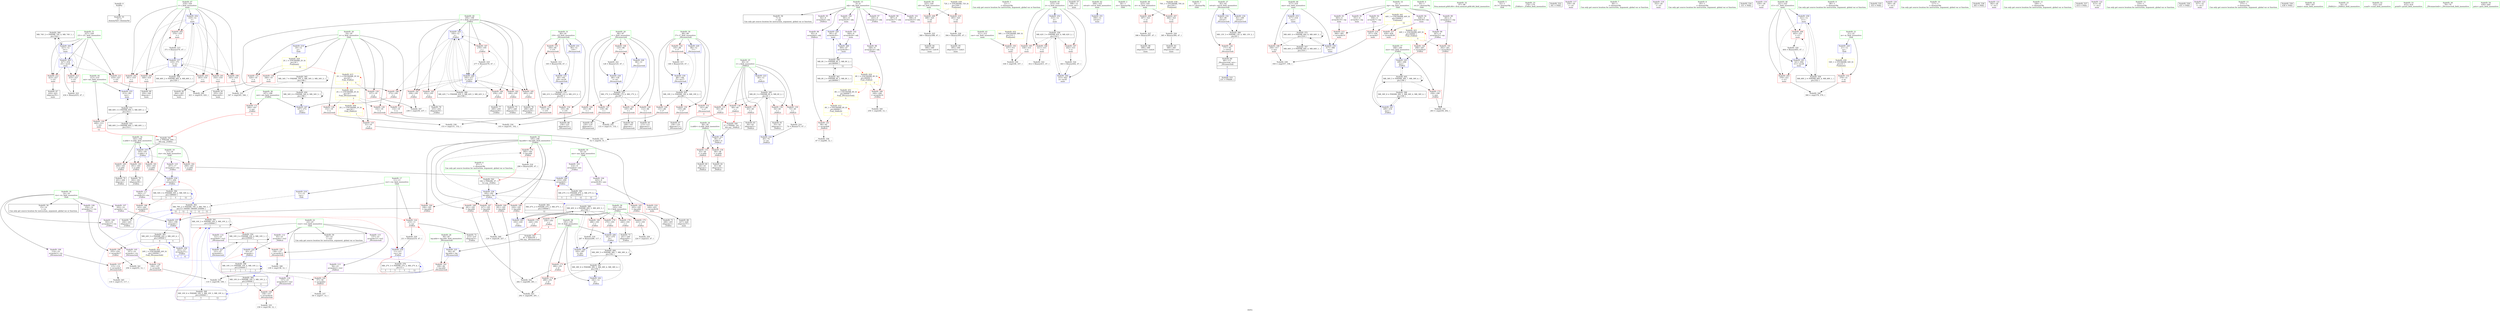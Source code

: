 digraph "SVFG" {
	label="SVFG";

	Node0x55a375381170 [shape=record,color=grey,label="{NodeID: 0\nNullPtr}"];
	Node0x55a375381170 -> Node0x55a3753ae730[style=solid];
	Node0x55a3753d08c0 [shape=record,color=black,label="{NodeID: 360\nMR_74V_2 = PHI(MR_74V_4, MR_74V_1, )\npts\{328 \}\n}"];
	Node0x55a3753d08c0 -> Node0x55a3753bc0f0[style=dashed];
	Node0x55a3753b0ae0 [shape=record,color=red,label="{NodeID: 194\n409\<--313\n\<--mii\nmain\n|{<s0>12}}"];
	Node0x55a3753b0ae0:s0 -> Node0x55a375406800[style=solid,color=red];
	Node0x55a3753add00 [shape=record,color=purple,label="{NodeID: 111\n242\<--17\narrayidx10\<--sta\n_Z3dfsii\n}"];
	Node0x55a3753add00 -> Node0x55a3753b6420[style=solid];
	Node0x55a3753ac030 [shape=record,color=green,label="{NodeID: 28\n84\<--85\nlay.addr\<--lay.addr_field_insensitive\n_Z9connectedi\n}"];
	Node0x55a3753ac030 -> Node0x55a3753b3f90[style=solid];
	Node0x55a3753ac030 -> Node0x55a3753b24a0[style=solid];
	Node0x55a3753b2230 [shape=record,color=blue,label="{NodeID: 222\n45\<--47\narrayidx\<--\n_Z4dfs2i\n}"];
	Node0x55a3753b2230 -> Node0x55a3753ddd50[style=dashed];
	Node0x55a3753b3c50 [shape=record,color=red,label="{NodeID: 139\n73\<--40\n\<--i\n_Z4dfs2i\n}"];
	Node0x55a3753b3c50 -> Node0x55a3753bef40[style=solid];
	Node0x55a3753ae830 [shape=record,color=black,label="{NodeID: 56\n7\<--6\n\<--adj\nCan only get source location for instruction, argument, global var or function.}"];
	Node0x55a3753c0bc0 [shape=record,color=grey,label="{NodeID: 333\n110 = cmp(108, 109, )\n}"];
	Node0x55a3753bb730 [shape=record,color=blue,label="{NodeID: 250\n303\<--117\narrayidx37\<--\n_Z3dfsii\n|{<s0>5|<s1>12}}"];
	Node0x55a3753bb730:s0 -> Node0x55a3753d7c50[style=dashed,color=blue];
	Node0x55a3753bb730:s1 -> Node0x55a3753d17c0[style=dashed,color=blue];
	Node0x55a3753b5310 [shape=record,color=red,label="{NodeID: 167\n227\<--185\n\<--lay.addr\n_Z3dfsii\n}"];
	Node0x55a3753b5310 -> Node0x55a3753c23c0[style=solid];
	Node0x55a3753aff80 [shape=record,color=black,label="{NodeID: 84\n390\<--389\nidxprom19\<--sub18\nmain\n}"];
	Node0x55a375396fe0 [shape=record,color=green,label="{NodeID: 1\n12\<--1\n\<--dummyObj\nCan only get source location for instruction, argument, global var or function.}"];
	Node0x55a3753d0dc0 [shape=record,color=black,label="{NodeID: 361\nMR_8V_2 = PHI(MR_8V_3, MR_8V_1, )\npts\{80000 \}\n}"];
	Node0x55a3753d0dc0 -> Node0x55a3753de750[style=dashed];
	Node0x55a3753b0bb0 [shape=record,color=red,label="{NodeID: 195\n336\<--315\n\<--ii\nmain\n}"];
	Node0x55a3753b0bb0 -> Node0x55a3753c0740[style=solid];
	Node0x55a3753addd0 [shape=record,color=purple,label="{NodeID: 112\n45\<--23\narrayidx\<--vis2\n_Z4dfs2i\n}"];
	Node0x55a3753addd0 -> Node0x55a3753b2230[style=solid];
	Node0x55a3753ac100 [shape=record,color=green,label="{NodeID: 29\n86\<--87\ni\<--i_field_insensitive\n_Z9connectedi\n}"];
	Node0x55a3753ac100 -> Node0x55a3753b4060[style=solid];
	Node0x55a3753ac100 -> Node0x55a3753b4130[style=solid];
	Node0x55a3753ac100 -> Node0x55a3753b4200[style=solid];
	Node0x55a3753ac100 -> Node0x55a3753b42d0[style=solid];
	Node0x55a3753ac100 -> Node0x55a3753b43a0[style=solid];
	Node0x55a3753ac100 -> Node0x55a3753b2570[style=solid];
	Node0x55a3753ac100 -> Node0x55a3753b2710[style=solid];
	Node0x55a3753b8470 [shape=record,color=black,label="{NodeID: 389\nMR_40V_4 = PHI(MR_40V_5, MR_40V_3, )\npts\{194 \}\n}"];
	Node0x55a3753b8470 -> Node0x55a3753b5990[style=dashed];
	Node0x55a3753b8470 -> Node0x55a3753b5a60[style=dashed];
	Node0x55a3753b8470 -> Node0x55a3753b5b30[style=dashed];
	Node0x55a3753b8470 -> Node0x55a3753b5c00[style=dashed];
	Node0x55a3753b8470 -> Node0x55a3753b5cd0[style=dashed];
	Node0x55a3753b8470 -> Node0x55a3753b5da0[style=dashed];
	Node0x55a3753b8470 -> Node0x55a3753bb180[style=dashed];
	Node0x55a3753b8470 -> Node0x55a3753bb660[style=dashed];
	Node0x55a3753b2300 [shape=record,color=blue,label="{NodeID: 223\n40\<--12\ni\<--\n_Z4dfs2i\n}"];
	Node0x55a3753b2300 -> Node0x55a3753dd850[style=dashed];
	Node0x55a3753b3d20 [shape=record,color=red,label="{NodeID: 140\n57\<--56\n\<--arrayidx2\n_Z4dfs2i\n}"];
	Node0x55a3753b3d20 -> Node0x55a3753c11c0[style=solid];
	Node0x55a3753ae930 [shape=record,color=black,label="{NodeID: 57\n308\<--12\nmain_ret\<--\nmain\n}"];
	Node0x55a3753c0d40 [shape=record,color=grey,label="{NodeID: 334\n103 = cmp(101, 102, )\n}"];
	Node0x55a3753bb800 [shape=record,color=blue,label="{NodeID: 251\n309\<--12\nretval\<--\nmain\n}"];
	Node0x55a3753b53e0 [shape=record,color=red,label="{NodeID: 168\n281\<--185\n\<--lay.addr\n_Z3dfsii\n}"];
	Node0x55a3753b53e0 -> Node0x55a3753c1940[style=solid];
	Node0x55a3753b0050 [shape=record,color=black,label="{NodeID: 85\n395\<--394\nidxprom22\<--sub21\nmain\n}"];
	Node0x55a375391810 [shape=record,color=green,label="{NodeID: 2\n26\<--1\n.str\<--dummyObj\nGlob }"];
	Node0x55a3753e5110 [shape=record,color=yellow,style=double,label="{NodeID: 445\n2V_1 = ENCHI(MR_2V_0)\npts\{20 \}\nFun[_Z9connectedi]|{|<s3>3}}"];
	Node0x55a3753e5110 -> Node0x55a3753b31c0[style=dashed];
	Node0x55a3753e5110 -> Node0x55a3753b3290[style=dashed];
	Node0x55a3753e5110 -> Node0x55a3753b3360[style=dashed];
	Node0x55a3753e5110:s3 -> Node0x55a3753e2690[style=dashed,color=red];
	Node0x55a3753d12c0 [shape=record,color=black,label="{NodeID: 362\nMR_47V_2 = PHI(MR_47V_3, MR_47V_1, )\npts\{100000 \}\n|{<s0>12}}"];
	Node0x55a3753d12c0:s0 -> Node0x55a3753baf10[style=dashed,color=red];
	Node0x55a3753b0c80 [shape=record,color=red,label="{NodeID: 196\n411\<--315\n\<--ii\nmain\n}"];
	Node0x55a3753b0c80 -> Node0x55a3753bfb40[style=solid];
	Node0x55a3753adea0 [shape=record,color=purple,label="{NodeID: 113\n56\<--23\narrayidx2\<--vis2\n_Z4dfs2i\n}"];
	Node0x55a3753adea0 -> Node0x55a3753b3d20[style=solid];
	Node0x55a3753ac1d0 [shape=record,color=green,label="{NodeID: 30\n88\<--89\ni7\<--i7_field_insensitive\n_Z9connectedi\n}"];
	Node0x55a3753ac1d0 -> Node0x55a3753b4470[style=solid];
	Node0x55a3753ac1d0 -> Node0x55a3753b4540[style=solid];
	Node0x55a3753ac1d0 -> Node0x55a3753b4610[style=solid];
	Node0x55a3753ac1d0 -> Node0x55a3753b46e0[style=solid];
	Node0x55a3753ac1d0 -> Node0x55a3753b27e0[style=solid];
	Node0x55a3753ac1d0 -> Node0x55a3753b28b0[style=solid];
	Node0x55a3753b23d0 [shape=record,color=blue,label="{NodeID: 224\n40\<--74\ni\<--inc\n_Z4dfs2i\n}"];
	Node0x55a3753b23d0 -> Node0x55a3753dd850[style=dashed];
	Node0x55a3753b3df0 [shape=record,color=red,label="{NodeID: 141\n66\<--65\n\<--arrayidx6\n_Z4dfs2i\n}"];
	Node0x55a3753b3df0 -> Node0x55a3753c1040[style=solid];
	Node0x55a3753aea00 [shape=record,color=black,label="{NodeID: 58\n15\<--14\n\<--vis\nCan only get source location for instruction, argument, global var or function.}"];
	Node0x55a3753c0ec0 [shape=record,color=grey,label="{NodeID: 335\n159 = cmp(158, 12, )\n}"];
	Node0x55a3753bb8d0 [shape=record,color=blue,label="{NodeID: 252\n315\<--12\nii\<--\nmain\n}"];
	Node0x55a3753bb8d0 -> Node0x55a3753cf0c0[style=dashed];
	Node0x55a3753b54b0 [shape=record,color=red,label="{NodeID: 169\n291\<--185\n\<--lay.addr\n_Z3dfsii\n}"];
	Node0x55a3753b54b0 -> Node0x55a3753c1ac0[style=solid];
	Node0x55a3753b0120 [shape=record,color=black,label="{NodeID: 86\n399\<--398\nidxprom25\<--sub24\nmain\n}"];
	Node0x55a37537ff70 [shape=record,color=green,label="{NodeID: 3\n28\<--1\n.str.1\<--dummyObj\nGlob }"];
	Node0x55a3753d17c0 [shape=record,color=black,label="{NodeID: 363\nMR_79V_2 = PHI(MR_79V_3, MR_79V_1, )\npts\{13 160000 180000 250000 \}\n|{<s0>12|<s1>12|<s2>12|<s3>12|<s4>12}}"];
	Node0x55a3753d17c0:s0 -> Node0x55a3753b3020[style=dashed,color=red];
	Node0x55a3753d17c0:s1 -> Node0x55a3753baca0[style=dashed,color=red];
	Node0x55a3753d17c0:s2 -> Node0x55a3753bad70[style=dashed,color=red];
	Node0x55a3753d17c0:s3 -> Node0x55a3753bae40[style=dashed,color=red];
	Node0x55a3753d17c0:s4 -> Node0x55a3753b8650[style=dashed,color=red];
	Node0x55a3753b0d50 [shape=record,color=red,label="{NodeID: 197\n442\<--315\n\<--ii\nmain\n}"];
	Node0x55a3753b0d50 -> Node0x55a3753bfe40[style=solid];
	Node0x55a3753adf70 [shape=record,color=purple,label="{NodeID: 114\n121\<--23\narrayidx6\<--vis2\n_Z9connectedi\n}"];
	Node0x55a3753adf70 -> Node0x55a3753b2640[style=solid];
	Node0x55a3753ac2a0 [shape=record,color=green,label="{NodeID: 31\n90\<--91\ni19\<--i19_field_insensitive\n_Z9connectedi\n}"];
	Node0x55a3753ac2a0 -> Node0x55a3753b47b0[style=solid];
	Node0x55a3753ac2a0 -> Node0x55a3753b4880[style=solid];
	Node0x55a3753ac2a0 -> Node0x55a3753b4950[style=solid];
	Node0x55a3753ac2a0 -> Node0x55a3753ba7c0[style=solid];
	Node0x55a3753ac2a0 -> Node0x55a3753ba960[style=solid];
	Node0x55a3753b8650 [shape=record,color=black,label="{NodeID: 391\nMR_10V_3 = PHI(MR_10V_5, MR_10V_2, )\npts\{250000 \}\n|{|<s2>4}}"];
	Node0x55a3753b8650 -> Node0x55a3753d3650[style=dashed];
	Node0x55a3753b8650 -> Node0x55a3753b8650[style=dashed];
	Node0x55a3753b8650:s2 -> Node0x55a3753ce6c0[style=dashed,color=red];
	Node0x55a3753b24a0 [shape=record,color=blue,label="{NodeID: 225\n84\<--81\nlay.addr\<--lay\n_Z9connectedi\n}"];
	Node0x55a3753b24a0 -> Node0x55a3753b3f90[style=dashed];
	Node0x55a3753b3ec0 [shape=record,color=red,label="{NodeID: 142\n171\<--82\n\<--retval\n_Z9connectedi\n}"];
	Node0x55a3753b3ec0 -> Node0x55a3753af350[style=solid];
	Node0x55a3753aeb00 [shape=record,color=black,label="{NodeID: 59\n24\<--23\n\<--vis2\nCan only get source location for instruction, argument, global var or function.}"];
	Node0x55a3753c1040 [shape=record,color=grey,label="{NodeID: 336\n67 = cmp(66, 12, )\n}"];
	Node0x55a3753bb9a0 [shape=record,color=blue,label="{NodeID: 253\n317\<--218\nmiz\<--\nmain\n}"];
	Node0x55a3753bb9a0 -> Node0x55a3753d4550[style=dashed];
	Node0x55a3753b5580 [shape=record,color=red,label="{NodeID: 170\n295\<--185\n\<--lay.addr\n_Z3dfsii\n}"];
	Node0x55a3753b5580 -> Node0x55a3753bf240[style=solid];
	Node0x55a3753b01f0 [shape=record,color=black,label="{NodeID: 87\n424\<--423\nidxprom35\<--\nmain\n}"];
	Node0x55a375380000 [shape=record,color=green,label="{NodeID: 4\n30\<--1\n.str.2\<--dummyObj\nGlob }"];
	Node0x55a3753d1d50 [shape=record,color=black,label="{NodeID: 364\nMR_10V_6 = PHI(MR_10V_5, MR_10V_2, )\npts\{250000 \}\n|{|<s1>4|<s2>4}}"];
	Node0x55a3753d1d50 -> Node0x55a3753b4c90[style=dashed];
	Node0x55a3753d1d50:s1 -> Node0x55a3753d3650[style=dashed,color=blue];
	Node0x55a3753d1d50:s2 -> Node0x55a3753b8650[style=dashed,color=blue];
	Node0x55a3753b0e20 [shape=record,color=red,label="{NodeID: 198\n358\<--317\n\<--miz\nmain\n}"];
	Node0x55a3753b0e20 -> Node0x55a3753c14c0[style=solid];
	Node0x55a3753ae040 [shape=record,color=purple,label="{NodeID: 115\n137\<--23\narrayidx12\<--vis2\n_Z9connectedi\n}"];
	Node0x55a3753ae040 -> Node0x55a3753b4bc0[style=solid];
	Node0x55a3753ac370 [shape=record,color=green,label="{NodeID: 32\n97\<--98\nllvm.memset.p0i8.i64\<--llvm.memset.p0i8.i64_field_insensitive\n}"];
	Node0x55a3753b2570 [shape=record,color=blue,label="{NodeID: 226\n86\<--12\ni\<--\n_Z9connectedi\n}"];
	Node0x55a3753b2570 -> Node0x55a3753ce1c0[style=dashed];
	Node0x55a3753b3f90 [shape=record,color=red,label="{NodeID: 143\n109\<--84\n\<--lay.addr\n_Z9connectedi\n}"];
	Node0x55a3753b3f90 -> Node0x55a3753c0bc0[style=solid];
	Node0x55a3753aec00 [shape=record,color=black,label="{NodeID: 60\n44\<--43\nidxprom\<--\n_Z4dfs2i\n}"];
	Node0x55a3753c11c0 [shape=record,color=grey,label="{NodeID: 337\n58 = cmp(57, 12, )\n}"];
	Node0x55a3753bba70 [shape=record,color=blue,label="{NodeID: 254\n319\<--12\ni\<--\nmain\n}"];
	Node0x55a3753bba70 -> Node0x55a3753b0ef0[style=dashed];
	Node0x55a3753bba70 -> Node0x55a3753b0fc0[style=dashed];
	Node0x55a3753bba70 -> Node0x55a3753b1090[style=dashed];
	Node0x55a3753bba70 -> Node0x55a3753b1160[style=dashed];
	Node0x55a3753bba70 -> Node0x55a3753b1230[style=dashed];
	Node0x55a3753bba70 -> Node0x55a3753b1300[style=dashed];
	Node0x55a3753bba70 -> Node0x55a3753bbce0[style=dashed];
	Node0x55a3753bba70 -> Node0x55a3753cfec0[style=dashed];
	Node0x55a3753b5650 [shape=record,color=red,label="{NodeID: 171\n294\<--187\n\<--mii\n_Z3dfsii\n|{<s0>5}}"];
	Node0x55a3753b5650:s0 -> Node0x55a375406800[style=solid,color=red];
	Node0x55a3753b02c0 [shape=record,color=black,label="{NodeID: 88\n427\<--426\nidxprom37\<--\nmain\n}"];
	Node0x55a3753aac40 [shape=record,color=green,label="{NodeID: 5\n32\<--1\n.str.3\<--dummyObj\nGlob }"];
	Node0x55a3753d2250 [shape=record,color=black,label="{NodeID: 365\nMR_34V_7 = PHI(MR_34V_4, MR_34V_3, MR_34V_3, )\npts\{188 \}\n}"];
	Node0x55a3753d2250 -> Node0x55a3753b5650[style=dashed];
	Node0x55a3753d2250 -> Node0x55a3753d2250[style=dashed];
	Node0x55a3753d2250 -> Node0x55a3753e0550[style=dashed];
	Node0x55a3753b0ef0 [shape=record,color=red,label="{NodeID: 199\n345\<--319\n\<--i\nmain\n}"];
	Node0x55a3753b0ef0 -> Node0x55a3753c08c0[style=solid];
	Node0x55a3753b29a0 [shape=record,color=purple,label="{NodeID: 116\n157\<--23\narrayidx24\<--vis2\n_Z9connectedi\n}"];
	Node0x55a3753b29a0 -> Node0x55a3753b4c90[style=solid];
	Node0x55a3753ac440 [shape=record,color=green,label="{NodeID: 33\n178\<--179\n_Z3dfsii\<--_Z3dfsii_field_insensitive\n}"];
	Node0x55a3753b2640 [shape=record,color=blue,label="{NodeID: 227\n121\<--47\narrayidx6\<--\n_Z9connectedi\n}"];
	Node0x55a3753b2640 -> Node0x55a3753ce6c0[style=dashed];
	Node0x55a3753b4060 [shape=record,color=red,label="{NodeID: 144\n101\<--86\n\<--i\n_Z9connectedi\n}"];
	Node0x55a3753b4060 -> Node0x55a3753c0d40[style=solid];
	Node0x55a3753aecd0 [shape=record,color=black,label="{NodeID: 61\n55\<--54\nidxprom1\<--\n_Z4dfs2i\n}"];
	Node0x55a3753c1340 [shape=record,color=grey,label="{NodeID: 338\n153 = cmp(151, 152, )\n}"];
	Node0x55a3753bbb40 [shape=record,color=blue,label="{NodeID: 255\n313\<--361\nmii\<--\nmain\n}"];
	Node0x55a3753bbb40 -> Node0x55a3753d4050[style=dashed];
	Node0x55a3753b5720 [shape=record,color=red,label="{NodeID: 172\n258\<--189\n\<--miz\n_Z3dfsii\n}"];
	Node0x55a3753b5720 -> Node0x55a3753c0a40[style=solid];
	Node0x55a3753b0390 [shape=record,color=purple,label="{NodeID: 89\n261\<--4\narrayidx21\<--zip\n_Z3dfsii\n}"];
	Node0x55a3753b0390 -> Node0x55a3753b6690[style=solid];
	Node0x55a3753aacd0 [shape=record,color=green,label="{NodeID: 6\n47\<--1\n\<--dummyObj\nCan only get source location for instruction, argument, global var or function.|{<s0>12}}"];
	Node0x55a3753aacd0:s0 -> Node0x55a375406980[style=solid,color=red];
	Node0x55a375405cc0 [shape=record,color=black,label="{NodeID: 532\n341 = PHI()\n}"];
	Node0x55a3753d2750 [shape=record,color=black,label="{NodeID: 366\nMR_36V_8 = PHI(MR_36V_5, MR_36V_4, MR_36V_4, )\npts\{190 \}\n}"];
	Node0x55a3753d2750 -> Node0x55a3753bafe0[style=dashed];
	Node0x55a3753b0fc0 [shape=record,color=red,label="{NodeID: 200\n349\<--319\n\<--i\nmain\n}"];
	Node0x55a3753b0fc0 -> Node0x55a3753afc40[style=solid];
	Node0x55a3753b2a70 [shape=record,color=purple,label="{NodeID: 117\n330\<--26\n\<--.str\nmain\n}"];
	Node0x55a3753ac540 [shape=record,color=green,label="{NodeID: 34\n183\<--184\nii.addr\<--ii.addr_field_insensitive\n_Z3dfsii\n}"];
	Node0x55a3753ac540 -> Node0x55a3753b4d60[style=solid];
	Node0x55a3753ac540 -> Node0x55a3753b4e30[style=solid];
	Node0x55a3753ac540 -> Node0x55a3753b4f00[style=solid];
	Node0x55a3753ac540 -> Node0x55a3753b4fd0[style=solid];
	Node0x55a3753ac540 -> Node0x55a3753bab00[style=solid];
	Node0x55a3753b2710 [shape=record,color=blue,label="{NodeID: 228\n86\<--126\ni\<--inc\n_Z9connectedi\n}"];
	Node0x55a3753b2710 -> Node0x55a3753ce1c0[style=dashed];
	Node0x55a3753b4130 [shape=record,color=red,label="{NodeID: 145\n105\<--86\n\<--i\n_Z9connectedi\n}"];
	Node0x55a3753b4130 -> Node0x55a3753aef40[style=solid];
	Node0x55a3753aeda0 [shape=record,color=black,label="{NodeID: 62\n61\<--60\nidxprom3\<--\n_Z4dfs2i\n}"];
	Node0x55a3753c14c0 [shape=record,color=grey,label="{NodeID: 339\n359 = cmp(357, 358, )\n}"];
	Node0x55a3753bbc10 [shape=record,color=blue,label="{NodeID: 256\n317\<--366\nmiz\<--\nmain\n}"];
	Node0x55a3753bbc10 -> Node0x55a3753d4550[style=dashed];
	Node0x55a3753b57f0 [shape=record,color=red,label="{NodeID: 173\n280\<--191\n\<--ll\n_Z3dfsii\n}"];
	Node0x55a3753b57f0 -> Node0x55a3753c1940[style=solid];
	Node0x55a3753b0460 [shape=record,color=purple,label="{NodeID: 90\n267\<--4\narrayidx25\<--zip\n_Z3dfsii\n}"];
	Node0x55a3753b0460 -> Node0x55a3753b0940[style=solid];
	Node0x55a3753911e0 [shape=record,color=green,label="{NodeID: 7\n94\<--1\n\<--dummyObj\nCan only get source location for instruction, argument, global var or function.}"];
	Node0x55a375405dc0 [shape=record,color=black,label="{NodeID: 533\n231 = PHI(80, )\n}"];
	Node0x55a3753d2c50 [shape=record,color=black,label="{NodeID: 367\nMR_38V_8 = PHI(MR_38V_5, MR_38V_4, MR_38V_4, )\npts\{192 \}\n}"];
	Node0x55a3753d2c50 -> Node0x55a3753b58c0[style=dashed];
	Node0x55a3753d2c50 -> Node0x55a3753bb0b0[style=dashed];
	Node0x55a3753b1090 [shape=record,color=red,label="{NodeID: 201\n354\<--319\n\<--i\nmain\n}"];
	Node0x55a3753b1090 -> Node0x55a3753afd10[style=solid];
	Node0x55a3753b2b40 [shape=record,color=purple,label="{NodeID: 118\n352\<--26\n\<--.str\nmain\n}"];
	Node0x55a3753ac610 [shape=record,color=green,label="{NodeID: 35\n185\<--186\nlay.addr\<--lay.addr_field_insensitive\n_Z3dfsii\n}"];
	Node0x55a3753ac610 -> Node0x55a3753b50a0[style=solid];
	Node0x55a3753ac610 -> Node0x55a3753b5170[style=solid];
	Node0x55a3753ac610 -> Node0x55a3753b5240[style=solid];
	Node0x55a3753ac610 -> Node0x55a3753b5310[style=solid];
	Node0x55a3753ac610 -> Node0x55a3753b53e0[style=solid];
	Node0x55a3753ac610 -> Node0x55a3753b54b0[style=solid];
	Node0x55a3753ac610 -> Node0x55a3753b5580[style=solid];
	Node0x55a3753ac610 -> Node0x55a3753babd0[style=solid];
	Node0x55a3753dd850 [shape=record,color=black,label="{NodeID: 395\nMR_6V_3 = PHI(MR_6V_4, MR_6V_2, )\npts\{41 \}\n}"];
	Node0x55a3753dd850 -> Node0x55a3753b3910[style=dashed];
	Node0x55a3753dd850 -> Node0x55a3753b39e0[style=dashed];
	Node0x55a3753dd850 -> Node0x55a3753b3ab0[style=dashed];
	Node0x55a3753dd850 -> Node0x55a3753b3b80[style=dashed];
	Node0x55a3753dd850 -> Node0x55a3753b3c50[style=dashed];
	Node0x55a3753dd850 -> Node0x55a3753b23d0[style=dashed];
	Node0x55a3753b27e0 [shape=record,color=blue,label="{NodeID: 229\n88\<--12\ni7\<--\n_Z9connectedi\n}"];
	Node0x55a3753b27e0 -> Node0x55a3753e0050[style=dashed];
	Node0x55a3753b4200 [shape=record,color=red,label="{NodeID: 146\n112\<--86\n\<--i\n_Z9connectedi\n}"];
	Node0x55a3753b4200 -> Node0x55a3753af010[style=solid];
	Node0x55a3753aee70 [shape=record,color=black,label="{NodeID: 63\n64\<--63\nidxprom5\<--\n_Z4dfs2i\n}"];
	Node0x55a3753e3d10 [shape=record,color=yellow,style=double,label="{NodeID: 423\n44V_1 = ENCHI(MR_44V_0)\npts\{50000 \}\nFun[_Z3dfsii]|{|<s2>5}}"];
	Node0x55a3753e3d10 -> Node0x55a3753b6690[style=dashed];
	Node0x55a3753e3d10 -> Node0x55a3753b0940[style=dashed];
	Node0x55a3753e3d10:s2 -> Node0x55a3753e3d10[style=dashed,color=red];
	Node0x55a3753c1640 [shape=record,color=grey,label="{NodeID: 340\n250 = cmp(249, 12, )\n}"];
	Node0x55a3753bbce0 [shape=record,color=blue,label="{NodeID: 257\n319\<--371\ni\<--inc\nmain\n}"];
	Node0x55a3753bbce0 -> Node0x55a3753b0ef0[style=dashed];
	Node0x55a3753bbce0 -> Node0x55a3753b0fc0[style=dashed];
	Node0x55a3753bbce0 -> Node0x55a3753b1090[style=dashed];
	Node0x55a3753bbce0 -> Node0x55a3753b1160[style=dashed];
	Node0x55a3753bbce0 -> Node0x55a3753b1230[style=dashed];
	Node0x55a3753bbce0 -> Node0x55a3753b1300[style=dashed];
	Node0x55a3753bbce0 -> Node0x55a3753bbce0[style=dashed];
	Node0x55a3753bbce0 -> Node0x55a3753cfec0[style=dashed];
	Node0x55a3753b58c0 [shape=record,color=red,label="{NodeID: 174\n290\<--191\n\<--ll\n_Z3dfsii\n}"];
	Node0x55a3753b58c0 -> Node0x55a3753c1ac0[style=solid];
	Node0x55a3753b0530 [shape=record,color=purple,label="{NodeID: 91\n351\<--4\narrayidx\<--zip\nmain\n}"];
	Node0x55a375391270 [shape=record,color=green,label="{NodeID: 8\n95\<--1\n\<--dummyObj\nCan only get source location for instruction, argument, global var or function.}"];
	Node0x55a375405f20 [shape=record,color=black,label="{NodeID: 534\n331 = PHI()\n}"];
	Node0x55a3753e5680 [shape=record,color=yellow,style=double,label="{NodeID: 451\n8V_1 = ENCHI(MR_8V_0)\npts\{80000 \}\nFun[_Z9connectedi]|{<s0>3}}"];
	Node0x55a3753e5680:s0 -> Node0x55a3753e3340[style=dashed,color=red];
	Node0x55a3753d3150 [shape=record,color=black,label="{NodeID: 368\nMR_42V_7 = PHI(MR_42V_5, MR_42V_3, MR_42V_3, )\npts\{196 \}\n}"];
	Node0x55a3753d3150 -> Node0x55a3753bb250[style=dashed];
	Node0x55a3753d3150 -> Node0x55a3753d3150[style=dashed];
	Node0x55a3753b1160 [shape=record,color=red,label="{NodeID: 202\n361\<--319\n\<--i\nmain\n}"];
	Node0x55a3753b1160 -> Node0x55a3753bbb40[style=solid];
	Node0x55a3753b2c10 [shape=record,color=purple,label="{NodeID: 119\n430\<--26\n\<--.str\nmain\n}"];
	Node0x55a3753ac6e0 [shape=record,color=green,label="{NodeID: 36\n187\<--188\nmii\<--mii_field_insensitive\n_Z3dfsii\n}"];
	Node0x55a3753ac6e0 -> Node0x55a3753b5650[style=solid];
	Node0x55a3753ac6e0 -> Node0x55a3753bb4c0[style=solid];
	Node0x55a3753ddd50 [shape=record,color=black,label="{NodeID: 396\nMR_10V_3 = PHI(MR_10V_4, MR_10V_2, )\npts\{250000 \}\n|{|<s2>1|<s3>1|<s4>3}}"];
	Node0x55a3753ddd50 -> Node0x55a3753b3d20[style=dashed];
	Node0x55a3753ddd50 -> Node0x55a3753ddd50[style=dashed];
	Node0x55a3753ddd50:s2 -> Node0x55a3753b2230[style=dashed,color=red];
	Node0x55a3753ddd50:s3 -> Node0x55a3753ddd50[style=dashed,color=blue];
	Node0x55a3753ddd50:s4 -> Node0x55a3753d1d50[style=dashed,color=blue];
	Node0x55a3753bedc0 [shape=record,color=grey,label="{NodeID: 313\n165 = Binary(164, 47, )\n}"];
	Node0x55a3753bedc0 -> Node0x55a3753ba960[style=solid];
	Node0x55a3753b28b0 [shape=record,color=blue,label="{NodeID: 230\n88\<--146\ni7\<--inc17\n_Z9connectedi\n}"];
	Node0x55a3753b28b0 -> Node0x55a3753e0050[style=dashed];
	Node0x55a3753b42d0 [shape=record,color=red,label="{NodeID: 147\n119\<--86\n\<--i\n_Z9connectedi\n}"];
	Node0x55a3753b42d0 -> Node0x55a3753af0e0[style=solid];
	Node0x55a3753aef40 [shape=record,color=black,label="{NodeID: 64\n106\<--105\nidxprom\<--\n_Z9connectedi\n}"];
	Node0x55a3753e3df0 [shape=record,color=yellow,style=double,label="{NodeID: 424\n8V_1 = ENCHI(MR_8V_0)\npts\{80000 \}\nFun[_Z3dfsii]|{|<s1>4|<s2>5}}"];
	Node0x55a3753e3df0 -> Node0x55a3753b64f0[style=dashed];
	Node0x55a3753e3df0:s1 -> Node0x55a3753e5680[style=dashed,color=red];
	Node0x55a3753e3df0:s2 -> Node0x55a3753e3df0[style=dashed,color=red];
	Node0x55a3753c17c0 [shape=record,color=grey,label="{NodeID: 341\n256 = cmp(255, 12, )\n}"];
	Node0x55a3753bbdb0 [shape=record,color=blue,label="{NodeID: 258\n321\<--12\ni11\<--\nmain\n}"];
	Node0x55a3753bbdb0 -> Node0x55a3753b13d0[style=dashed];
	Node0x55a3753bbdb0 -> Node0x55a3753b14a0[style=dashed];
	Node0x55a3753bbdb0 -> Node0x55a3753bc020[style=dashed];
	Node0x55a3753bbdb0 -> Node0x55a3753d03c0[style=dashed];
	Node0x55a3753b5990 [shape=record,color=red,label="{NodeID: 175\n223\<--193\n\<--l\n_Z3dfsii\n}"];
	Node0x55a3753b5990 -> Node0x55a3753c2540[style=solid];
	Node0x55a3753b0600 [shape=record,color=purple,label="{NodeID: 92\n356\<--4\narrayidx7\<--zip\nmain\n}"];
	Node0x55a3753b0600 -> Node0x55a3753b1b20[style=solid];
	Node0x55a3753aaf80 [shape=record,color=green,label="{NodeID: 9\n96\<--1\n\<--dummyObj\nCan only get source location for instruction, argument, global var or function.}"];
	Node0x55a375405ff0 [shape=record,color=black,label="{NodeID: 535\n353 = PHI()\n}"];
	Node0x55a3753e5760 [shape=record,color=yellow,style=double,label="{NodeID: 452\n24V_1 = ENCHI(MR_24V_0)\npts\{160000 \}\nFun[_Z9connectedi]}"];
	Node0x55a3753e5760 -> Node0x55a3753b4a20[style=dashed];
	Node0x55a3753e5760 -> Node0x55a3753b4af0[style=dashed];
	Node0x55a3753d3650 [shape=record,color=black,label="{NodeID: 369\nMR_10V_6 = PHI(MR_10V_5, MR_10V_3, MR_10V_4, )\npts\{250000 \}\n|{<s0>5|<s1>5|<s2>12}}"];
	Node0x55a3753d3650:s0 -> Node0x55a3753b8650[style=dashed,color=red];
	Node0x55a3753d3650:s1 -> Node0x55a3753b8650[style=dashed,color=blue];
	Node0x55a3753d3650:s2 -> Node0x55a3753d17c0[style=dashed,color=blue];
	Node0x55a3753b1230 [shape=record,color=red,label="{NodeID: 203\n363\<--319\n\<--i\nmain\n}"];
	Node0x55a3753b1230 -> Node0x55a3753afde0[style=solid];
	Node0x55a3753b2ce0 [shape=record,color=purple,label="{NodeID: 120\n340\<--28\n\<--.str.1\nmain\n}"];
	Node0x55a3753ac7b0 [shape=record,color=green,label="{NodeID: 37\n189\<--190\nmiz\<--miz_field_insensitive\n_Z3dfsii\n}"];
	Node0x55a3753ac7b0 -> Node0x55a3753b5720[style=solid];
	Node0x55a3753ac7b0 -> Node0x55a3753bafe0[style=solid];
	Node0x55a3753ac7b0 -> Node0x55a3753bb320[style=solid];
	Node0x55a3753bef40 [shape=record,color=grey,label="{NodeID: 314\n74 = Binary(73, 47, )\n}"];
	Node0x55a3753bef40 -> Node0x55a3753b23d0[style=solid];
	Node0x55a3753ba7c0 [shape=record,color=blue,label="{NodeID: 231\n90\<--12\ni19\<--\n_Z9connectedi\n}"];
	Node0x55a3753ba7c0 -> Node0x55a3753d3b50[style=dashed];
	Node0x55a3753b43a0 [shape=record,color=red,label="{NodeID: 148\n125\<--86\n\<--i\n_Z9connectedi\n}"];
	Node0x55a3753b43a0 -> Node0x55a3753bf9c0[style=solid];
	Node0x55a3753af010 [shape=record,color=black,label="{NodeID: 65\n113\<--112\nidxprom2\<--\n_Z9connectedi\n}"];
	Node0x55a3753c1940 [shape=record,color=grey,label="{NodeID: 342\n282 = cmp(280, 281, )\n}"];
	Node0x55a3753bbe80 [shape=record,color=blue,label="{NodeID: 259\n391\<--47\narrayidx20\<--\nmain\n}"];
	Node0x55a3753bbe80 -> Node0x55a3753bbf50[style=dashed];
	Node0x55a3753b5a60 [shape=record,color=red,label="{NodeID: 176\n226\<--193\n\<--l\n_Z3dfsii\n}"];
	Node0x55a3753b5a60 -> Node0x55a3753c23c0[style=solid];
	Node0x55a3753b06d0 [shape=record,color=purple,label="{NodeID: 93\n365\<--4\narrayidx10\<--zip\nmain\n}"];
	Node0x55a3753b06d0 -> Node0x55a3753b1bf0[style=solid];
	Node0x55a3753ab050 [shape=record,color=green,label="{NodeID: 10\n117\<--1\n\<--dummyObj\nCan only get source location for instruction, argument, global var or function.}"];
	Node0x55a3754060c0 [shape=record,color=black,label="{NodeID: 536\n383 = PHI()\n}"];
	Node0x55a3753d3b50 [shape=record,color=black,label="{NodeID: 370\nMR_21V_3 = PHI(MR_21V_4, MR_21V_2, )\npts\{91 \}\n}"];
	Node0x55a3753d3b50 -> Node0x55a3753b47b0[style=dashed];
	Node0x55a3753d3b50 -> Node0x55a3753b4880[style=dashed];
	Node0x55a3753d3b50 -> Node0x55a3753b4950[style=dashed];
	Node0x55a3753d3b50 -> Node0x55a3753ba960[style=dashed];
	Node0x55a3753b1300 [shape=record,color=red,label="{NodeID: 204\n370\<--319\n\<--i\nmain\n}"];
	Node0x55a3753b1300 -> Node0x55a3753bf0c0[style=solid];
	Node0x55a3753b2db0 [shape=record,color=purple,label="{NodeID: 121\n382\<--28\n\<--.str.1\nmain\n}"];
	Node0x55a3753ac880 [shape=record,color=green,label="{NodeID: 38\n191\<--192\nll\<--ll_field_insensitive\n_Z3dfsii\n}"];
	Node0x55a3753ac880 -> Node0x55a3753b57f0[style=solid];
	Node0x55a3753ac880 -> Node0x55a3753b58c0[style=solid];
	Node0x55a3753ac880 -> Node0x55a3753bb0b0[style=solid];
	Node0x55a3753ac880 -> Node0x55a3753bb3f0[style=solid];
	Node0x55a3753de750 [shape=record,color=black,label="{NodeID: 398\nMR_8V_3 = PHI(MR_8V_5, MR_8V_2, )\npts\{80000 \}\n|{|<s2>12}}"];
	Node0x55a3753de750 -> Node0x55a3753bbe80[style=dashed];
	Node0x55a3753de750 -> Node0x55a3753d0dc0[style=dashed];
	Node0x55a3753de750:s2 -> Node0x55a3753e3df0[style=dashed,color=red];
	Node0x55a3753bf0c0 [shape=record,color=grey,label="{NodeID: 315\n371 = Binary(370, 47, )\n}"];
	Node0x55a3753bf0c0 -> Node0x55a3753bbce0[style=solid];
	Node0x55a3753ba890 [shape=record,color=blue,label="{NodeID: 232\n82\<--96\nretval\<--\n_Z9connectedi\n}"];
	Node0x55a3753ba890 -> Node0x55a3753dec50[style=dashed];
	Node0x55a3753b4470 [shape=record,color=red,label="{NodeID: 149\n131\<--88\n\<--i7\n_Z9connectedi\n}"];
	Node0x55a3753b4470 -> Node0x55a3753c2840[style=solid];
	Node0x55a3753af0e0 [shape=record,color=black,label="{NodeID: 66\n120\<--119\nidxprom5\<--\n_Z9connectedi\n}"];
	Node0x55a3753c1ac0 [shape=record,color=grey,label="{NodeID: 343\n292 = cmp(290, 291, )\n}"];
	Node0x55a3753bbf50 [shape=record,color=blue,label="{NodeID: 260\n400\<--47\narrayidx26\<--\nmain\n}"];
	Node0x55a3753bbf50 -> Node0x55a3753de750[style=dashed];
	Node0x55a3753b5b30 [shape=record,color=red,label="{NodeID: 177\n230\<--193\n\<--l\n_Z3dfsii\n|{<s0>4}}"];
	Node0x55a3753b5b30:s0 -> Node0x55a375406b00[style=solid,color=red];
	Node0x55a3753b07a0 [shape=record,color=purple,label="{NodeID: 94\n428\<--4\narrayidx38\<--zip\nmain\n}"];
	Node0x55a3753b07a0 -> Node0x55a3753b1d90[style=solid];
	Node0x55a3753ab120 [shape=record,color=green,label="{NodeID: 11\n169\<--1\n\<--dummyObj\nCan only get source location for instruction, argument, global var or function.}"];
	Node0x55a375406240 [shape=record,color=black,label="{NodeID: 537\n414 = PHI()\n}"];
	Node0x55a3753d4050 [shape=record,color=black,label="{NodeID: 371\nMR_60V_3 = PHI(MR_60V_5, MR_60V_2, )\npts\{314 \}\n}"];
	Node0x55a3753d4050 -> Node0x55a3753b0ae0[style=dashed];
	Node0x55a3753d4050 -> Node0x55a3753bbb40[style=dashed];
	Node0x55a3753d4050 -> Node0x55a3753cebc0[style=dashed];
	Node0x55a3753d4050 -> Node0x55a3753d4050[style=dashed];
	Node0x55a3753b13d0 [shape=record,color=red,label="{NodeID: 205\n378\<--321\n\<--i11\nmain\n}"];
	Node0x55a3753b13d0 -> Node0x55a3753c1f40[style=solid];
	Node0x55a3753b2e80 [shape=record,color=purple,label="{NodeID: 122\n413\<--30\n\<--.str.2\nmain\n}"];
	Node0x55a3753ac950 [shape=record,color=green,label="{NodeID: 39\n193\<--194\nl\<--l_field_insensitive\n_Z3dfsii\n}"];
	Node0x55a3753ac950 -> Node0x55a3753b5990[style=solid];
	Node0x55a3753ac950 -> Node0x55a3753b5a60[style=solid];
	Node0x55a3753ac950 -> Node0x55a3753b5b30[style=solid];
	Node0x55a3753ac950 -> Node0x55a3753b5c00[style=solid];
	Node0x55a3753ac950 -> Node0x55a3753b5cd0[style=solid];
	Node0x55a3753ac950 -> Node0x55a3753b5da0[style=solid];
	Node0x55a3753ac950 -> Node0x55a3753bb180[style=solid];
	Node0x55a3753ac950 -> Node0x55a3753bb660[style=solid];
	Node0x55a3753dec50 [shape=record,color=black,label="{NodeID: 399\nMR_13V_3 = PHI(MR_13V_4, MR_13V_2, )\npts\{83 \}\n}"];
	Node0x55a3753dec50 -> Node0x55a3753b3ec0[style=dashed];
	Node0x55a3753bf240 [shape=record,color=grey,label="{NodeID: 316\n296 = Binary(295, 47, )\n|{<s0>5}}"];
	Node0x55a3753bf240:s0 -> Node0x55a375406980[style=solid,color=red];
	Node0x55a3753ba960 [shape=record,color=blue,label="{NodeID: 233\n90\<--165\ni19\<--inc29\n_Z9connectedi\n}"];
	Node0x55a3753ba960 -> Node0x55a3753d3b50[style=dashed];
	Node0x55a3753b4540 [shape=record,color=red,label="{NodeID: 150\n135\<--88\n\<--i7\n_Z9connectedi\n}"];
	Node0x55a3753b4540 -> Node0x55a3753af1b0[style=solid];
	Node0x55a3753af1b0 [shape=record,color=black,label="{NodeID: 67\n136\<--135\nidxprom11\<--\n_Z9connectedi\n}"];
	Node0x55a3753c1c40 [shape=record,color=grey,label="{NodeID: 344\n421 = cmp(419, 420, )\n}"];
	Node0x55a3753bc020 [shape=record,color=blue,label="{NodeID: 261\n321\<--404\ni11\<--inc28\nmain\n}"];
	Node0x55a3753bc020 -> Node0x55a3753b13d0[style=dashed];
	Node0x55a3753bc020 -> Node0x55a3753b14a0[style=dashed];
	Node0x55a3753bc020 -> Node0x55a3753bc020[style=dashed];
	Node0x55a3753bc020 -> Node0x55a3753d03c0[style=dashed];
	Node0x55a3753b5c00 [shape=record,color=red,label="{NodeID: 178\n240\<--193\n\<--l\n_Z3dfsii\n}"];
	Node0x55a3753b5c00 -> Node0x55a3753af690[style=solid];
	Node0x55a3753b0870 [shape=record,color=purple,label="{NodeID: 95\n62\<--6\narrayidx4\<--adj\n_Z4dfs2i\n}"];
	Node0x55a3753923f0 [shape=record,color=green,label="{NodeID: 12\n218\<--1\n\<--dummyObj\nCan only get source location for instruction, argument, global var or function.}"];
	Node0x55a375406340 [shape=record,color=black,label="{NodeID: 538\n431 = PHI()\n}"];
	Node0x55a3753d4550 [shape=record,color=black,label="{NodeID: 372\nMR_64V_4 = PHI(MR_64V_6, MR_64V_3, )\npts\{318 \}\n}"];
	Node0x55a3753d4550 -> Node0x55a3753b0e20[style=dashed];
	Node0x55a3753d4550 -> Node0x55a3753bbc10[style=dashed];
	Node0x55a3753d4550 -> Node0x55a3753cfdd0[style=dashed];
	Node0x55a3753d4550 -> Node0x55a3753d4550[style=dashed];
	Node0x55a3753b14a0 [shape=record,color=red,label="{NodeID: 206\n403\<--321\n\<--i11\nmain\n}"];
	Node0x55a3753b14a0 -> Node0x55a3753bf840[style=solid];
	Node0x55a3753b2f50 [shape=record,color=purple,label="{NodeID: 123\n437\<--32\n\<--.str.3\nmain\n}"];
	Node0x55a3753aca20 [shape=record,color=green,label="{NodeID: 40\n195\<--196\ni\<--i_field_insensitive\n_Z3dfsii\n}"];
	Node0x55a3753aca20 -> Node0x55a3753b5e70[style=solid];
	Node0x55a3753aca20 -> Node0x55a3753b5f40[style=solid];
	Node0x55a3753aca20 -> Node0x55a3753b6010[style=solid];
	Node0x55a3753aca20 -> Node0x55a3753b60e0[style=solid];
	Node0x55a3753aca20 -> Node0x55a3753b61b0[style=solid];
	Node0x55a3753aca20 -> Node0x55a3753b6280[style=solid];
	Node0x55a3753aca20 -> Node0x55a3753b6350[style=solid];
	Node0x55a3753aca20 -> Node0x55a3753bb250[style=solid];
	Node0x55a3753aca20 -> Node0x55a3753bb590[style=solid];
	Node0x55a3753bf3c0 [shape=record,color=grey,label="{NodeID: 317\n146 = Binary(145, 47, )\n}"];
	Node0x55a3753bf3c0 -> Node0x55a3753b28b0[style=solid];
	Node0x55a3753baa30 [shape=record,color=blue,label="{NodeID: 234\n82\<--169\nretval\<--\n_Z9connectedi\n}"];
	Node0x55a3753baa30 -> Node0x55a3753dec50[style=dashed];
	Node0x55a3753b4610 [shape=record,color=red,label="{NodeID: 151\n141\<--88\n\<--i7\n_Z9connectedi\n|{<s0>3}}"];
	Node0x55a3753b4610:s0 -> Node0x55a375406540[style=solid,color=red];
	Node0x55a3753af280 [shape=record,color=black,label="{NodeID: 68\n156\<--155\nidxprom23\<--\n_Z9connectedi\n}"];
	Node0x55a3753c1dc0 [shape=record,color=grey,label="{NodeID: 345\n116 = cmp(115, 117, )\n}"];
	Node0x55a3753bc0f0 [shape=record,color=blue,label="{NodeID: 262\n327\<--12\ni31\<--\nmain\n}"];
	Node0x55a3753bc0f0 -> Node0x55a3753b18b0[style=dashed];
	Node0x55a3753bc0f0 -> Node0x55a3753b1980[style=dashed];
	Node0x55a3753bc0f0 -> Node0x55a3753b1a50[style=dashed];
	Node0x55a3753bc0f0 -> Node0x55a3753bc1c0[style=dashed];
	Node0x55a3753bc0f0 -> Node0x55a3753d08c0[style=dashed];
	Node0x55a3753b5cd0 [shape=record,color=red,label="{NodeID: 179\n270\<--193\n\<--l\n_Z3dfsii\n}"];
	Node0x55a3753b5cd0 -> Node0x55a3753bb3f0[style=solid];
	Node0x55a3753ad0d0 [shape=record,color=purple,label="{NodeID: 96\n65\<--6\narrayidx6\<--adj\n_Z4dfs2i\n}"];
	Node0x55a3753ad0d0 -> Node0x55a3753b3df0[style=solid];
	Node0x55a3753924c0 [shape=record,color=green,label="{NodeID: 13\n375\<--1\n\<--dummyObj\nCan only get source location for instruction, argument, global var or function.}"];
	Node0x55a375406440 [shape=record,color=black,label="{NodeID: 539\n438 = PHI()\n}"];
	Node0x55a3753b1570 [shape=record,color=red,label="{NodeID: 207\n384\<--323\n\<--st\nmain\n}"];
	Node0x55a3753b1570 -> Node0x55a3753c0140[style=solid];
	Node0x55a3753b3020 [shape=record,color=red,label="{NodeID: 124\n210\<--11\n\<--cur\n_Z3dfsii\n}"];
	Node0x55a3753b3020 -> Node0x55a3753af5c0[style=solid];
	Node0x55a3753b3020 -> Node0x55a3753c05c0[style=solid];
	Node0x55a3753acaf0 [shape=record,color=green,label="{NodeID: 41\n306\<--307\nmain\<--main_field_insensitive\n}"];
	Node0x55a3753bf540 [shape=record,color=grey,label="{NodeID: 318\n287 = Binary(286, 117, )\n}"];
	Node0x55a3753bf540 -> Node0x55a3753bb660[style=solid];
	Node0x55a3753bab00 [shape=record,color=blue,label="{NodeID: 235\n183\<--181\nii.addr\<--ii\n_Z3dfsii\n}"];
	Node0x55a3753bab00 -> Node0x55a3753b4d60[style=dashed];
	Node0x55a3753bab00 -> Node0x55a3753b4e30[style=dashed];
	Node0x55a3753bab00 -> Node0x55a3753b4f00[style=dashed];
	Node0x55a3753bab00 -> Node0x55a3753b4fd0[style=dashed];
	Node0x55a3753b46e0 [shape=record,color=red,label="{NodeID: 152\n145\<--88\n\<--i7\n_Z9connectedi\n}"];
	Node0x55a3753b46e0 -> Node0x55a3753bf3c0[style=solid];
	Node0x55a3753af350 [shape=record,color=black,label="{NodeID: 69\n80\<--171\n_Z9connectedi_ret\<--\n_Z9connectedi\n|{<s0>4}}"];
	Node0x55a3753af350:s0 -> Node0x55a375405dc0[style=solid,color=blue];
	Node0x55a3753e4250 [shape=record,color=yellow,style=double,label="{NodeID: 429\n2V_1 = ENCHI(MR_2V_0)\npts\{20 \}\nFun[main]|{|<s2>12}}"];
	Node0x55a3753e4250 -> Node0x55a3753b3500[style=dashed];
	Node0x55a3753e4250 -> Node0x55a3753b35d0[style=dashed];
	Node0x55a3753e4250:s2 -> Node0x55a3753e3610[style=dashed,color=red];
	Node0x55a3753c1f40 [shape=record,color=grey,label="{NodeID: 346\n380 = cmp(378, 379, )\n}"];
	Node0x55a3753bc1c0 [shape=record,color=blue,label="{NodeID: 263\n327\<--434\ni31\<--inc41\nmain\n}"];
	Node0x55a3753bc1c0 -> Node0x55a3753b18b0[style=dashed];
	Node0x55a3753bc1c0 -> Node0x55a3753b1980[style=dashed];
	Node0x55a3753bc1c0 -> Node0x55a3753b1a50[style=dashed];
	Node0x55a3753bc1c0 -> Node0x55a3753bc1c0[style=dashed];
	Node0x55a3753bc1c0 -> Node0x55a3753d08c0[style=dashed];
	Node0x55a3753b5da0 [shape=record,color=red,label="{NodeID: 180\n286\<--193\n\<--l\n_Z3dfsii\n}"];
	Node0x55a3753b5da0 -> Node0x55a3753bf540[style=solid];
	Node0x55a3753ad1a0 [shape=record,color=purple,label="{NodeID: 97\n245\<--6\narrayidx12\<--adj\n_Z3dfsii\n}"];
	Node0x55a375392590 [shape=record,color=green,label="{NodeID: 14\n4\<--5\nzip\<--zip_field_insensitive\nGlob }"];
	Node0x55a375392590 -> Node0x55a3753b0390[style=solid];
	Node0x55a375392590 -> Node0x55a3753b0460[style=solid];
	Node0x55a375392590 -> Node0x55a3753b0530[style=solid];
	Node0x55a375392590 -> Node0x55a3753b0600[style=solid];
	Node0x55a375392590 -> Node0x55a3753b06d0[style=solid];
	Node0x55a375392590 -> Node0x55a3753b07a0[style=solid];
	Node0x55a375406540 [shape=record,color=black,label="{NodeID: 540\n37 = PHI(69, 141, )\n0th arg _Z4dfs2i }"];
	Node0x55a375406540 -> Node0x55a3753b2160[style=solid];
	Node0x55a3753b1640 [shape=record,color=red,label="{NodeID: 208\n397\<--323\n\<--st\nmain\n}"];
	Node0x55a3753b1640 -> Node0x55a3753c02c0[style=solid];
	Node0x55a3753b30f0 [shape=record,color=red,label="{NodeID: 125\n51\<--19\n\<--n\n_Z4dfs2i\n}"];
	Node0x55a3753b30f0 -> Node0x55a3753c26c0[style=solid];
	Node0x55a3753acbf0 [shape=record,color=green,label="{NodeID: 42\n309\<--310\nretval\<--retval_field_insensitive\nmain\n}"];
	Node0x55a3753acbf0 -> Node0x55a3753bb800[style=solid];
	Node0x55a3753bf6c0 [shape=record,color=grey,label="{NodeID: 319\n277 = Binary(276, 47, )\n}"];
	Node0x55a3753bf6c0 -> Node0x55a3753bb590[style=solid];
	Node0x55a3753babd0 [shape=record,color=blue,label="{NodeID: 236\n185\<--182\nlay.addr\<--lay\n_Z3dfsii\n}"];
	Node0x55a3753babd0 -> Node0x55a3753b50a0[style=dashed];
	Node0x55a3753babd0 -> Node0x55a3753b5170[style=dashed];
	Node0x55a3753babd0 -> Node0x55a3753b5240[style=dashed];
	Node0x55a3753babd0 -> Node0x55a3753b5310[style=dashed];
	Node0x55a3753babd0 -> Node0x55a3753b53e0[style=dashed];
	Node0x55a3753babd0 -> Node0x55a3753b54b0[style=dashed];
	Node0x55a3753babd0 -> Node0x55a3753b5580[style=dashed];
	Node0x55a3753b47b0 [shape=record,color=red,label="{NodeID: 153\n151\<--90\n\<--i19\n_Z9connectedi\n}"];
	Node0x55a3753b47b0 -> Node0x55a3753c1340[style=solid];
	Node0x55a3753af420 [shape=record,color=black,label="{NodeID: 70\n201\<--200\nidxprom\<--\n_Z3dfsii\n}"];
	Node0x55a3753e4360 [shape=record,color=yellow,style=double,label="{NodeID: 430\n54V_1 = ENCHI(MR_54V_0)\npts\{22 \}\nFun[main]}"];
	Node0x55a3753e4360 -> Node0x55a3753b36a0[style=dashed];
	Node0x55a3753c20c0 [shape=record,color=grey,label="{NodeID: 347\n238 = cmp(236, 237, )\n}"];
	Node0x55a3753bc290 [shape=record,color=blue,label="{NodeID: 264\n315\<--443\nii\<--inc45\nmain\n}"];
	Node0x55a3753bc290 -> Node0x55a3753cf0c0[style=dashed];
	Node0x55a3753b5e70 [shape=record,color=red,label="{NodeID: 181\n236\<--195\n\<--i\n_Z3dfsii\n}"];
	Node0x55a3753b5e70 -> Node0x55a3753c20c0[style=solid];
	Node0x55a3753ad270 [shape=record,color=purple,label="{NodeID: 98\n248\<--6\narrayidx14\<--adj\n_Z3dfsii\n}"];
	Node0x55a3753ad270 -> Node0x55a3753b64f0[style=solid];
	Node0x55a375392660 [shape=record,color=green,label="{NodeID: 15\n6\<--8\nadj\<--adj_field_insensitive\nGlob }"];
	Node0x55a375392660 -> Node0x55a3753ae830[style=solid];
	Node0x55a375392660 -> Node0x55a3753b0870[style=solid];
	Node0x55a375392660 -> Node0x55a3753ad0d0[style=solid];
	Node0x55a375392660 -> Node0x55a3753ad1a0[style=solid];
	Node0x55a375392660 -> Node0x55a3753ad270[style=solid];
	Node0x55a375392660 -> Node0x55a3753ad340[style=solid];
	Node0x55a375392660 -> Node0x55a3753ad410[style=solid];
	Node0x55a375392660 -> Node0x55a3753ad4e0[style=solid];
	Node0x55a375392660 -> Node0x55a3753ad5b0[style=solid];
	Node0x55a375406800 [shape=record,color=black,label="{NodeID: 541\n181 = PHI(294, 409, )\n0th arg _Z3dfsii }"];
	Node0x55a375406800 -> Node0x55a3753bab00[style=solid];
	Node0x55a3753b1710 [shape=record,color=red,label="{NodeID: 209\n388\<--325\n\<--ed\nmain\n}"];
	Node0x55a3753b1710 -> Node0x55a3753bffc0[style=solid];
	Node0x55a3753b31c0 [shape=record,color=red,label="{NodeID: 126\n102\<--19\n\<--n\n_Z9connectedi\n}"];
	Node0x55a3753b31c0 -> Node0x55a3753c0d40[style=solid];
	Node0x55a3753accc0 [shape=record,color=green,label="{NodeID: 43\n311\<--312\ncas\<--cas_field_insensitive\nmain\n}"];
	Node0x55a3753accc0 -> Node0x55a3753b0a10[style=solid];
	Node0x55a3753e0050 [shape=record,color=black,label="{NodeID: 403\nMR_19V_3 = PHI(MR_19V_4, MR_19V_2, )\npts\{89 \}\n}"];
	Node0x55a3753e0050 -> Node0x55a3753b4470[style=dashed];
	Node0x55a3753e0050 -> Node0x55a3753b4540[style=dashed];
	Node0x55a3753e0050 -> Node0x55a3753b4610[style=dashed];
	Node0x55a3753e0050 -> Node0x55a3753b46e0[style=dashed];
	Node0x55a3753e0050 -> Node0x55a3753b28b0[style=dashed];
	Node0x55a3753bf840 [shape=record,color=grey,label="{NodeID: 320\n404 = Binary(403, 47, )\n}"];
	Node0x55a3753bf840 -> Node0x55a3753bc020[style=solid];
	Node0x55a3753baca0 [shape=record,color=blue,label="{NodeID: 237\n202\<--199\narrayidx\<--\n_Z3dfsii\n}"];
	Node0x55a3753baca0 -> Node0x55a3753d7c50[style=dashed];
	Node0x55a3753b4880 [shape=record,color=red,label="{NodeID: 154\n155\<--90\n\<--i19\n_Z9connectedi\n}"];
	Node0x55a3753b4880 -> Node0x55a3753af280[style=solid];
	Node0x55a3753af4f0 [shape=record,color=black,label="{NodeID: 71\n206\<--205\nidxprom1\<--\n_Z3dfsii\n}"];
	Node0x55a3753c2240 [shape=record,color=grey,label="{NodeID: 348\n139 = cmp(138, 12, )\n}"];
	Node0x55a3753b5f40 [shape=record,color=red,label="{NodeID: 182\n246\<--195\n\<--i\n_Z3dfsii\n}"];
	Node0x55a3753b5f40 -> Node0x55a3753af830[style=solid];
	Node0x55a3753ad340 [shape=record,color=purple,label="{NodeID: 99\n387\<--6\narrayidx17\<--adj\nmain\n}"];
	Node0x55a3753ab970 [shape=record,color=green,label="{NodeID: 16\n9\<--10\nans\<--ans_field_insensitive\nGlob }"];
	Node0x55a3753ab970 -> Node0x55a3753ad680[style=solid];
	Node0x55a3753ab970 -> Node0x55a3753ad750[style=solid];
	Node0x55a375406980 [shape=record,color=black,label="{NodeID: 542\n182 = PHI(296, 47, )\n1st arg _Z3dfsii }"];
	Node0x55a375406980 -> Node0x55a3753babd0[style=solid];
	Node0x55a3753d5950 [shape=record,color=black,label="{NodeID: 376\nMR_27V_3 = PHI(MR_27V_2, MR_27V_4, )\npts\{13 \}\n|{<s0>5|<s1>5|<s2>5|<s3>12}}"];
	Node0x55a3753d5950:s0 -> Node0x55a3753b3020[style=dashed,color=red];
	Node0x55a3753d5950:s1 -> Node0x55a3753bae40[style=dashed,color=red];
	Node0x55a3753d5950:s2 -> Node0x55a3753d5950[style=dashed,color=blue];
	Node0x55a3753d5950:s3 -> Node0x55a3753d17c0[style=dashed,color=blue];
	Node0x55a3753b17e0 [shape=record,color=red,label="{NodeID: 210\n393\<--325\n\<--ed\nmain\n}"];
	Node0x55a3753b17e0 -> Node0x55a3753c0440[style=solid];
	Node0x55a3753b3290 [shape=record,color=red,label="{NodeID: 127\n132\<--19\n\<--n\n_Z9connectedi\n}"];
	Node0x55a3753b3290 -> Node0x55a3753c2840[style=solid];
	Node0x55a3753acd90 [shape=record,color=green,label="{NodeID: 44\n313\<--314\nmii\<--mii_field_insensitive\nmain\n}"];
	Node0x55a3753acd90 -> Node0x55a3753b0ae0[style=solid];
	Node0x55a3753acd90 -> Node0x55a3753bbb40[style=solid];
	Node0x55a3753e0550 [shape=record,color=black,label="{NodeID: 404\nMR_34V_4 = PHI(MR_34V_6, MR_34V_3, )\npts\{188 \}\n}"];
	Node0x55a3753e0550 -> Node0x55a3753bb4c0[style=dashed];
	Node0x55a3753e0550 -> Node0x55a3753d2250[style=dashed];
	Node0x55a3753e0550 -> Node0x55a3753e0550[style=dashed];
	Node0x55a3753bf9c0 [shape=record,color=grey,label="{NodeID: 321\n126 = Binary(125, 47, )\n}"];
	Node0x55a3753bf9c0 -> Node0x55a3753b2710[style=solid];
	Node0x55a3753bad70 [shape=record,color=blue,label="{NodeID: 238\n207\<--204\narrayidx2\<--\n_Z3dfsii\n}"];
	Node0x55a3753bad70 -> Node0x55a3753b6b70[style=dashed];
	Node0x55a3753b4950 [shape=record,color=red,label="{NodeID: 155\n164\<--90\n\<--i19\n_Z9connectedi\n}"];
	Node0x55a3753b4950 -> Node0x55a3753bedc0[style=solid];
	Node0x55a3753af5c0 [shape=record,color=black,label="{NodeID: 72\n213\<--210\nidxprom3\<--\n_Z3dfsii\n}"];
	Node0x55a3753e4520 [shape=record,color=yellow,style=double,label="{NodeID: 432\n58V_1 = ENCHI(MR_58V_0)\npts\{312 \}\nFun[main]}"];
	Node0x55a3753e4520 -> Node0x55a3753b0a10[style=dashed];
	Node0x55a3753c23c0 [shape=record,color=grey,label="{NodeID: 349\n228 = cmp(226, 227, )\n}"];
	Node0x55a3753b6010 [shape=record,color=red,label="{NodeID: 183\n252\<--195\n\<--i\n_Z3dfsii\n}"];
	Node0x55a3753b6010 -> Node0x55a3753af900[style=solid];
	Node0x55a3753ad410 [shape=record,color=purple,label="{NodeID: 100\n391\<--6\narrayidx20\<--adj\nmain\n}"];
	Node0x55a3753ad410 -> Node0x55a3753bbe80[style=solid];
	Node0x55a3753aba00 [shape=record,color=green,label="{NodeID: 17\n11\<--13\ncur\<--cur_field_insensitive\nGlob }"];
	Node0x55a3753aba00 -> Node0x55a3753b3020[style=solid];
	Node0x55a3753aba00 -> Node0x55a3753b1e60[style=solid];
	Node0x55a3753aba00 -> Node0x55a3753bae40[style=solid];
	Node0x55a375406b00 [shape=record,color=black,label="{NodeID: 543\n81 = PHI(230, )\n0th arg _Z9connectedi }"];
	Node0x55a375406b00 -> Node0x55a3753b24a0[style=solid];
	Node0x55a3753b18b0 [shape=record,color=red,label="{NodeID: 211\n419\<--327\n\<--i31\nmain\n}"];
	Node0x55a3753b18b0 -> Node0x55a3753c1c40[style=solid];
	Node0x55a3753b3360 [shape=record,color=red,label="{NodeID: 128\n152\<--19\n\<--n\n_Z9connectedi\n}"];
	Node0x55a3753b3360 -> Node0x55a3753c1340[style=solid];
	Node0x55a3753ace60 [shape=record,color=green,label="{NodeID: 45\n315\<--316\nii\<--ii_field_insensitive\nmain\n}"];
	Node0x55a3753ace60 -> Node0x55a3753b0bb0[style=solid];
	Node0x55a3753ace60 -> Node0x55a3753b0c80[style=solid];
	Node0x55a3753ace60 -> Node0x55a3753b0d50[style=solid];
	Node0x55a3753ace60 -> Node0x55a3753bb8d0[style=solid];
	Node0x55a3753ace60 -> Node0x55a3753bc290[style=solid];
	Node0x55a3753cf5c0 [shape=record,color=black,label="{NodeID: 405\nMR_36V_5 = PHI(MR_36V_7, MR_36V_4, )\npts\{190 \}\n}"];
	Node0x55a3753cf5c0 -> Node0x55a3753b5720[style=dashed];
	Node0x55a3753cf5c0 -> Node0x55a3753bb320[style=dashed];
	Node0x55a3753cf5c0 -> Node0x55a3753d2750[style=dashed];
	Node0x55a3753cf5c0 -> Node0x55a3753cf5c0[style=dashed];
	Node0x55a3753bfb40 [shape=record,color=grey,label="{NodeID: 322\n412 = Binary(411, 47, )\n}"];
	Node0x55a3753bae40 [shape=record,color=blue,label="{NodeID: 239\n11\<--211\ncur\<--inc\n_Z3dfsii\n}"];
	Node0x55a3753bae40 -> Node0x55a3753d5950[style=dashed];
	Node0x55a3753b4a20 [shape=record,color=red,label="{NodeID: 156\n108\<--107\n\<--arrayidx\n_Z9connectedi\n}"];
	Node0x55a3753b4a20 -> Node0x55a3753c0bc0[style=solid];
	Node0x55a3753af690 [shape=record,color=black,label="{NodeID: 73\n241\<--240\nidxprom9\<--\n_Z3dfsii\n}"];
	Node0x55a3753c2540 [shape=record,color=grey,label="{NodeID: 350\n224 = cmp(223, 47, )\n}"];
	Node0x55a3753b60e0 [shape=record,color=red,label="{NodeID: 184\n259\<--195\n\<--i\n_Z3dfsii\n}"];
	Node0x55a3753b60e0 -> Node0x55a3753af9d0[style=solid];
	Node0x55a3753ad4e0 [shape=record,color=purple,label="{NodeID: 101\n396\<--6\narrayidx23\<--adj\nmain\n}"];
	Node0x55a3753aba90 [shape=record,color=green,label="{NodeID: 18\n14\<--16\nvis\<--vis_field_insensitive\nGlob }"];
	Node0x55a3753aba90 -> Node0x55a3753aea00[style=solid];
	Node0x55a3753aba90 -> Node0x55a3753ad820[style=solid];
	Node0x55a3753aba90 -> Node0x55a3753ad8f0[style=solid];
	Node0x55a3753aba90 -> Node0x55a3753ad9c0[style=solid];
	Node0x55a3753aba90 -> Node0x55a3753ada90[style=solid];
	Node0x55a3753aba90 -> Node0x55a3753adb60[style=solid];
	Node0x55a3753b1980 [shape=record,color=red,label="{NodeID: 212\n423\<--327\n\<--i31\nmain\n}"];
	Node0x55a3753b1980 -> Node0x55a3753b01f0[style=solid];
	Node0x55a3753b3430 [shape=record,color=red,label="{NodeID: 129\n237\<--19\n\<--n\n_Z3dfsii\n}"];
	Node0x55a3753b3430 -> Node0x55a3753c20c0[style=solid];
	Node0x55a3753acf30 [shape=record,color=green,label="{NodeID: 46\n317\<--318\nmiz\<--miz_field_insensitive\nmain\n}"];
	Node0x55a3753acf30 -> Node0x55a3753b0e20[style=solid];
	Node0x55a3753acf30 -> Node0x55a3753bb9a0[style=solid];
	Node0x55a3753acf30 -> Node0x55a3753bbc10[style=solid];
	Node0x55a3753cfac0 [shape=record,color=black,label="{NodeID: 406\nMR_38V_5 = PHI(MR_38V_7, MR_38V_4, )\npts\{192 \}\n}"];
	Node0x55a3753cfac0 -> Node0x55a3753b57f0[style=dashed];
	Node0x55a3753cfac0 -> Node0x55a3753bb3f0[style=dashed];
	Node0x55a3753cfac0 -> Node0x55a3753d2c50[style=dashed];
	Node0x55a3753cfac0 -> Node0x55a3753cfac0[style=dashed];
	Node0x55a3753bfcc0 [shape=record,color=grey,label="{NodeID: 323\n434 = Binary(433, 47, )\n}"];
	Node0x55a3753bfcc0 -> Node0x55a3753bc1c0[style=solid];
	Node0x55a3753baf10 [shape=record,color=blue,label="{NodeID: 240\n214\<--209\narrayidx4\<--\n_Z3dfsii\n}"];
	Node0x55a3753baf10 -> Node0x55a3753d7750[style=dashed];
	Node0x55a3753b4af0 [shape=record,color=red,label="{NodeID: 157\n115\<--114\n\<--arrayidx3\n_Z9connectedi\n}"];
	Node0x55a3753b4af0 -> Node0x55a3753c1dc0[style=solid];
	Node0x55a3753af760 [shape=record,color=black,label="{NodeID: 74\n244\<--243\nidxprom11\<--\n_Z3dfsii\n}"];
	Node0x55a3753c26c0 [shape=record,color=grey,label="{NodeID: 351\n52 = cmp(50, 51, )\n}"];
	Node0x55a3753b61b0 [shape=record,color=red,label="{NodeID: 185\n265\<--195\n\<--i\n_Z3dfsii\n}"];
	Node0x55a3753b61b0 -> Node0x55a3753afaa0[style=solid];
	Node0x55a3753ad5b0 [shape=record,color=purple,label="{NodeID: 102\n400\<--6\narrayidx26\<--adj\nmain\n}"];
	Node0x55a3753ad5b0 -> Node0x55a3753bbf50[style=solid];
	Node0x55a3753abb20 [shape=record,color=green,label="{NodeID: 19\n17\<--18\nsta\<--sta_field_insensitive\nGlob }"];
	Node0x55a3753abb20 -> Node0x55a3753adc30[style=solid];
	Node0x55a3753abb20 -> Node0x55a3753add00[style=solid];
	Node0x55a3753b1a50 [shape=record,color=red,label="{NodeID: 213\n433\<--327\n\<--i31\nmain\n}"];
	Node0x55a3753b1a50 -> Node0x55a3753bfcc0[style=solid];
	Node0x55a3753b3500 [shape=record,color=red,label="{NodeID: 130\n346\<--19\n\<--n\nmain\n}"];
	Node0x55a3753b3500 -> Node0x55a3753c08c0[style=solid];
	Node0x55a3753ad000 [shape=record,color=green,label="{NodeID: 47\n319\<--320\ni\<--i_field_insensitive\nmain\n}"];
	Node0x55a3753ad000 -> Node0x55a3753b0ef0[style=solid];
	Node0x55a3753ad000 -> Node0x55a3753b0fc0[style=solid];
	Node0x55a3753ad000 -> Node0x55a3753b1090[style=solid];
	Node0x55a3753ad000 -> Node0x55a3753b1160[style=solid];
	Node0x55a3753ad000 -> Node0x55a3753b1230[style=solid];
	Node0x55a3753ad000 -> Node0x55a3753b1300[style=solid];
	Node0x55a3753ad000 -> Node0x55a3753bba70[style=solid];
	Node0x55a3753ad000 -> Node0x55a3753bbce0[style=solid];
	Node0x55a3753bfe40 [shape=record,color=grey,label="{NodeID: 324\n443 = Binary(442, 47, )\n}"];
	Node0x55a3753bfe40 -> Node0x55a3753bc290[style=solid];
	Node0x55a3753bafe0 [shape=record,color=blue,label="{NodeID: 241\n189\<--218\nmiz\<--\n_Z3dfsii\n}"];
	Node0x55a3753bafe0 -> Node0x55a3753d2750[style=dashed];
	Node0x55a3753bafe0 -> Node0x55a3753cf5c0[style=dashed];
	Node0x55a3753b4bc0 [shape=record,color=red,label="{NodeID: 158\n138\<--137\n\<--arrayidx12\n_Z9connectedi\n}"];
	Node0x55a3753b4bc0 -> Node0x55a3753c2240[style=solid];
	Node0x55a3753af830 [shape=record,color=black,label="{NodeID: 75\n247\<--246\nidxprom13\<--\n_Z3dfsii\n}"];
	Node0x55a3753c2840 [shape=record,color=grey,label="{NodeID: 352\n133 = cmp(131, 132, )\n}"];
	Node0x55a3753b6280 [shape=record,color=red,label="{NodeID: 186\n272\<--195\n\<--i\n_Z3dfsii\n}"];
	Node0x55a3753b6280 -> Node0x55a3753bb4c0[style=solid];
	Node0x55a3753ad680 [shape=record,color=purple,label="{NodeID: 103\n214\<--9\narrayidx4\<--ans\n_Z3dfsii\n}"];
	Node0x55a3753ad680 -> Node0x55a3753baf10[style=solid];
	Node0x55a3753abbb0 [shape=record,color=green,label="{NodeID: 20\n19\<--20\nn\<--n_field_insensitive\nGlob }"];
	Node0x55a3753abbb0 -> Node0x55a3753b30f0[style=solid];
	Node0x55a3753abbb0 -> Node0x55a3753b31c0[style=solid];
	Node0x55a3753abbb0 -> Node0x55a3753b3290[style=solid];
	Node0x55a3753abbb0 -> Node0x55a3753b3360[style=solid];
	Node0x55a3753abbb0 -> Node0x55a3753b3430[style=solid];
	Node0x55a3753abbb0 -> Node0x55a3753b3500[style=solid];
	Node0x55a3753abbb0 -> Node0x55a3753b35d0[style=solid];
	Node0x55a3753abbb0 -> Node0x55a3753b1f60[style=solid];
	Node0x55a3753b1b20 [shape=record,color=red,label="{NodeID: 214\n357\<--356\n\<--arrayidx7\nmain\n}"];
	Node0x55a3753b1b20 -> Node0x55a3753c14c0[style=solid];
	Node0x55a3753b35d0 [shape=record,color=red,label="{NodeID: 131\n420\<--19\n\<--n\nmain\n}"];
	Node0x55a3753b35d0 -> Node0x55a3753c1c40[style=solid];
	Node0x55a3753ae0f0 [shape=record,color=green,label="{NodeID: 48\n321\<--322\ni11\<--i11_field_insensitive\nmain\n}"];
	Node0x55a3753ae0f0 -> Node0x55a3753b13d0[style=solid];
	Node0x55a3753ae0f0 -> Node0x55a3753b14a0[style=solid];
	Node0x55a3753ae0f0 -> Node0x55a3753bbdb0[style=solid];
	Node0x55a3753ae0f0 -> Node0x55a3753bc020[style=solid];
	Node0x55a3753bffc0 [shape=record,color=grey,label="{NodeID: 325\n389 = Binary(388, 47, )\n}"];
	Node0x55a3753bffc0 -> Node0x55a3753aff80[style=solid];
	Node0x55a3753bb0b0 [shape=record,color=blue,label="{NodeID: 242\n191\<--12\nll\<--\n_Z3dfsii\n}"];
	Node0x55a3753bb0b0 -> Node0x55a3753d2c50[style=dashed];
	Node0x55a3753bb0b0 -> Node0x55a3753cfac0[style=dashed];
	Node0x55a3753b4c90 [shape=record,color=red,label="{NodeID: 159\n158\<--157\n\<--arrayidx24\n_Z9connectedi\n}"];
	Node0x55a3753b4c90 -> Node0x55a3753c0ec0[style=solid];
	Node0x55a3753af900 [shape=record,color=black,label="{NodeID: 76\n253\<--252\nidxprom16\<--\n_Z3dfsii\n}"];
	Node0x55a3753ce1c0 [shape=record,color=black,label="{NodeID: 353\nMR_17V_3 = PHI(MR_17V_4, MR_17V_2, )\npts\{87 \}\n}"];
	Node0x55a3753ce1c0 -> Node0x55a3753b4060[style=dashed];
	Node0x55a3753ce1c0 -> Node0x55a3753b4130[style=dashed];
	Node0x55a3753ce1c0 -> Node0x55a3753b4200[style=dashed];
	Node0x55a3753ce1c0 -> Node0x55a3753b42d0[style=dashed];
	Node0x55a3753ce1c0 -> Node0x55a3753b43a0[style=dashed];
	Node0x55a3753ce1c0 -> Node0x55a3753b2710[style=dashed];
	Node0x55a3753b6350 [shape=record,color=red,label="{NodeID: 187\n276\<--195\n\<--i\n_Z3dfsii\n}"];
	Node0x55a3753b6350 -> Node0x55a3753bf6c0[style=solid];
	Node0x55a3753ad750 [shape=record,color=purple,label="{NodeID: 104\n425\<--9\narrayidx36\<--ans\nmain\n}"];
	Node0x55a3753ad750 -> Node0x55a3753b1cc0[style=solid];
	Node0x55a3753abc40 [shape=record,color=green,label="{NodeID: 21\n21\<--22\nm\<--m_field_insensitive\nGlob }"];
	Node0x55a3753abc40 -> Node0x55a3753b36a0[style=solid];
	Node0x55a3753abc40 -> Node0x55a3753b2060[style=solid];
	Node0x55a3753b1bf0 [shape=record,color=red,label="{NodeID: 215\n366\<--365\n\<--arrayidx10\nmain\n}"];
	Node0x55a3753b1bf0 -> Node0x55a3753bbc10[style=solid];
	Node0x55a3753b36a0 [shape=record,color=red,label="{NodeID: 132\n379\<--21\n\<--m\nmain\n}"];
	Node0x55a3753b36a0 -> Node0x55a3753c1f40[style=solid];
	Node0x55a3753ae1c0 [shape=record,color=green,label="{NodeID: 49\n323\<--324\nst\<--st_field_insensitive\nmain\n}"];
	Node0x55a3753ae1c0 -> Node0x55a3753b1570[style=solid];
	Node0x55a3753ae1c0 -> Node0x55a3753b1640[style=solid];
	Node0x55a3753e2690 [shape=record,color=yellow,style=double,label="{NodeID: 409\n2V_1 = ENCHI(MR_2V_0)\npts\{20 \}\nFun[_Z4dfs2i]|{|<s1>1}}"];
	Node0x55a3753e2690 -> Node0x55a3753b30f0[style=dashed];
	Node0x55a3753e2690:s1 -> Node0x55a3753e2690[style=dashed,color=red];
	Node0x55a3753c0140 [shape=record,color=grey,label="{NodeID: 326\n385 = Binary(384, 47, )\n}"];
	Node0x55a3753c0140 -> Node0x55a3753afeb0[style=solid];
	Node0x55a3753bb180 [shape=record,color=blue,label="{NodeID: 243\n193\<--220\nl\<--\n_Z3dfsii\n}"];
	Node0x55a3753bb180 -> Node0x55a3753b8470[style=dashed];
	Node0x55a3753b4d60 [shape=record,color=red,label="{NodeID: 160\n200\<--183\n\<--ii.addr\n_Z3dfsii\n}"];
	Node0x55a3753b4d60 -> Node0x55a3753af420[style=solid];
	Node0x55a3753af9d0 [shape=record,color=black,label="{NodeID: 77\n260\<--259\nidxprom20\<--\n_Z3dfsii\n}"];
	Node0x55a3753ce6c0 [shape=record,color=black,label="{NodeID: 354\nMR_10V_2 = PHI(MR_10V_4, MR_10V_1, )\npts\{250000 \}\n|{|<s4>3}}"];
	Node0x55a3753ce6c0 -> Node0x55a3753b4bc0[style=dashed];
	Node0x55a3753ce6c0 -> Node0x55a3753b2640[style=dashed];
	Node0x55a3753ce6c0 -> Node0x55a3753ce6c0[style=dashed];
	Node0x55a3753ce6c0 -> Node0x55a3753d1d50[style=dashed];
	Node0x55a3753ce6c0:s4 -> Node0x55a3753b2230[style=dashed,color=red];
	Node0x55a3753b6420 [shape=record,color=red,label="{NodeID: 188\n243\<--242\n\<--arrayidx10\n_Z3dfsii\n}"];
	Node0x55a3753b6420 -> Node0x55a3753af760[style=solid];
	Node0x55a3753ad820 [shape=record,color=purple,label="{NodeID: 105\n107\<--14\narrayidx\<--vis\n_Z9connectedi\n}"];
	Node0x55a3753ad820 -> Node0x55a3753b4a20[style=solid];
	Node0x55a3753abcd0 [shape=record,color=green,label="{NodeID: 22\n23\<--25\nvis2\<--vis2_field_insensitive\nGlob }"];
	Node0x55a3753abcd0 -> Node0x55a3753aeb00[style=solid];
	Node0x55a3753abcd0 -> Node0x55a3753addd0[style=solid];
	Node0x55a3753abcd0 -> Node0x55a3753adea0[style=solid];
	Node0x55a3753abcd0 -> Node0x55a3753adf70[style=solid];
	Node0x55a3753abcd0 -> Node0x55a3753ae040[style=solid];
	Node0x55a3753abcd0 -> Node0x55a3753b29a0[style=solid];
	Node0x55a3753d7750 [shape=record,color=black,label="{NodeID: 382\nMR_47V_3 = PHI(MR_47V_2, MR_47V_4, )\npts\{100000 \}\n|{<s0>5|<s1>5|<s2>12|<s3>12}}"];
	Node0x55a3753d7750:s0 -> Node0x55a3753baf10[style=dashed,color=red];
	Node0x55a3753d7750:s1 -> Node0x55a3753d7750[style=dashed,color=blue];
	Node0x55a3753d7750:s2 -> Node0x55a3753b1cc0[style=dashed,color=blue];
	Node0x55a3753d7750:s3 -> Node0x55a3753d12c0[style=dashed,color=blue];
	Node0x55a3753b1cc0 [shape=record,color=red,label="{NodeID: 216\n426\<--425\n\<--arrayidx36\nmain\n}"];
	Node0x55a3753b1cc0 -> Node0x55a3753b02c0[style=solid];
	Node0x55a3753b3770 [shape=record,color=red,label="{NodeID: 133\n43\<--38\n\<--ii.addr\n_Z4dfs2i\n}"];
	Node0x55a3753b3770 -> Node0x55a3753aec00[style=solid];
	Node0x55a3753ae290 [shape=record,color=green,label="{NodeID: 50\n325\<--326\ned\<--ed_field_insensitive\nmain\n}"];
	Node0x55a3753ae290 -> Node0x55a3753b1710[style=solid];
	Node0x55a3753ae290 -> Node0x55a3753b17e0[style=solid];
	Node0x55a3753c02c0 [shape=record,color=grey,label="{NodeID: 327\n398 = Binary(397, 47, )\n}"];
	Node0x55a3753c02c0 -> Node0x55a3753b0120[style=solid];
	Node0x55a3753bb250 [shape=record,color=blue,label="{NodeID: 244\n195\<--12\ni\<--\n_Z3dfsii\n}"];
	Node0x55a3753bb250 -> Node0x55a3753b5e70[style=dashed];
	Node0x55a3753bb250 -> Node0x55a3753b5f40[style=dashed];
	Node0x55a3753bb250 -> Node0x55a3753b6010[style=dashed];
	Node0x55a3753bb250 -> Node0x55a3753b60e0[style=dashed];
	Node0x55a3753bb250 -> Node0x55a3753b61b0[style=dashed];
	Node0x55a3753bb250 -> Node0x55a3753b6280[style=dashed];
	Node0x55a3753bb250 -> Node0x55a3753b6350[style=dashed];
	Node0x55a3753bb250 -> Node0x55a3753bb250[style=dashed];
	Node0x55a3753bb250 -> Node0x55a3753bb590[style=dashed];
	Node0x55a3753bb250 -> Node0x55a3753d3150[style=dashed];
	Node0x55a3753b4e30 [shape=record,color=red,label="{NodeID: 161\n204\<--183\n\<--ii.addr\n_Z3dfsii\n}"];
	Node0x55a3753b4e30 -> Node0x55a3753bad70[style=solid];
	Node0x55a3753afaa0 [shape=record,color=black,label="{NodeID: 78\n266\<--265\nidxprom24\<--\n_Z3dfsii\n}"];
	Node0x55a3753e4a60 [shape=record,color=yellow,style=double,label="{NodeID: 438\n70V_1 = ENCHI(MR_70V_0)\npts\{324 \}\nFun[main]}"];
	Node0x55a3753e4a60 -> Node0x55a3753b1570[style=dashed];
	Node0x55a3753e4a60 -> Node0x55a3753b1640[style=dashed];
	Node0x55a3753cebc0 [shape=record,color=black,label="{NodeID: 355\nMR_60V_2 = PHI(MR_60V_3, MR_60V_1, )\npts\{314 \}\n}"];
	Node0x55a3753cebc0 -> Node0x55a3753d4050[style=dashed];
	Node0x55a3753b64f0 [shape=record,color=red,label="{NodeID: 189\n249\<--248\n\<--arrayidx14\n_Z3dfsii\n}"];
	Node0x55a3753b64f0 -> Node0x55a3753c1640[style=solid];
	Node0x55a3753ad8f0 [shape=record,color=purple,label="{NodeID: 106\n114\<--14\narrayidx3\<--vis\n_Z9connectedi\n}"];
	Node0x55a3753ad8f0 -> Node0x55a3753b4af0[style=solid];
	Node0x55a3753abd60 [shape=record,color=green,label="{NodeID: 23\n34\<--35\n_Z4dfs2i\<--_Z4dfs2i_field_insensitive\n}"];
	Node0x55a3753d7c50 [shape=record,color=black,label="{NodeID: 383\nMR_24V_3 = PHI(MR_24V_2, MR_24V_4, )\npts\{160000 \}\n|{|<s2>4|<s3>5}}"];
	Node0x55a3753d7c50 -> Node0x55a3753b65c0[style=dashed];
	Node0x55a3753d7c50 -> Node0x55a3753bb730[style=dashed];
	Node0x55a3753d7c50:s2 -> Node0x55a3753e5760[style=dashed,color=red];
	Node0x55a3753d7c50:s3 -> Node0x55a3753baca0[style=dashed,color=red];
	Node0x55a3753b1d90 [shape=record,color=red,label="{NodeID: 217\n429\<--428\n\<--arrayidx38\nmain\n}"];
	Node0x55a3753b3840 [shape=record,color=red,label="{NodeID: 134\n60\<--38\n\<--ii.addr\n_Z4dfs2i\n}"];
	Node0x55a3753b3840 -> Node0x55a3753aeda0[style=solid];
	Node0x55a3753ae360 [shape=record,color=green,label="{NodeID: 51\n327\<--328\ni31\<--i31_field_insensitive\nmain\n}"];
	Node0x55a3753ae360 -> Node0x55a3753b18b0[style=solid];
	Node0x55a3753ae360 -> Node0x55a3753b1980[style=solid];
	Node0x55a3753ae360 -> Node0x55a3753b1a50[style=solid];
	Node0x55a3753ae360 -> Node0x55a3753bc0f0[style=solid];
	Node0x55a3753ae360 -> Node0x55a3753bc1c0[style=solid];
	Node0x55a3753c0440 [shape=record,color=grey,label="{NodeID: 328\n394 = Binary(393, 47, )\n}"];
	Node0x55a3753c0440 -> Node0x55a3753b0050[style=solid];
	Node0x55a3753bb320 [shape=record,color=blue,label="{NodeID: 245\n189\<--268\nmiz\<--\n_Z3dfsii\n}"];
	Node0x55a3753bb320 -> Node0x55a3753cf5c0[style=dashed];
	Node0x55a3753b4f00 [shape=record,color=red,label="{NodeID: 162\n209\<--183\n\<--ii.addr\n_Z3dfsii\n}"];
	Node0x55a3753b4f00 -> Node0x55a3753baf10[style=solid];
	Node0x55a3753afb70 [shape=record,color=black,label="{NodeID: 79\n302\<--301\nidxprom36\<--\n_Z3dfsii\n}"];
	Node0x55a3753e4b40 [shape=record,color=yellow,style=double,label="{NodeID: 439\n72V_1 = ENCHI(MR_72V_0)\npts\{326 \}\nFun[main]}"];
	Node0x55a3753e4b40 -> Node0x55a3753b1710[style=dashed];
	Node0x55a3753e4b40 -> Node0x55a3753b17e0[style=dashed];
	Node0x55a3753cf0c0 [shape=record,color=black,label="{NodeID: 356\nMR_62V_3 = PHI(MR_62V_4, MR_62V_2, )\npts\{316 \}\n}"];
	Node0x55a3753cf0c0 -> Node0x55a3753b0bb0[style=dashed];
	Node0x55a3753cf0c0 -> Node0x55a3753b0c80[style=dashed];
	Node0x55a3753cf0c0 -> Node0x55a3753b0d50[style=dashed];
	Node0x55a3753cf0c0 -> Node0x55a3753bc290[style=dashed];
	Node0x55a3753b65c0 [shape=record,color=red,label="{NodeID: 190\n255\<--254\n\<--arrayidx17\n_Z3dfsii\n}"];
	Node0x55a3753b65c0 -> Node0x55a3753c17c0[style=solid];
	Node0x55a3753ad9c0 [shape=record,color=purple,label="{NodeID: 107\n202\<--14\narrayidx\<--vis\n_Z3dfsii\n}"];
	Node0x55a3753ad9c0 -> Node0x55a3753baca0[style=solid];
	Node0x55a3753abdf0 [shape=record,color=green,label="{NodeID: 24\n38\<--39\nii.addr\<--ii.addr_field_insensitive\n_Z4dfs2i\n}"];
	Node0x55a3753abdf0 -> Node0x55a3753b3770[style=solid];
	Node0x55a3753abdf0 -> Node0x55a3753b3840[style=solid];
	Node0x55a3753abdf0 -> Node0x55a3753b2160[style=solid];
	Node0x55a3753b6b70 [shape=record,color=black,label="{NodeID: 384\nMR_50V_3 = PHI(MR_50V_2, MR_50V_4, )\npts\{180000 \}\n|{|<s1>5|<s2>5|<s3>12}}"];
	Node0x55a3753b6b70 -> Node0x55a3753b6420[style=dashed];
	Node0x55a3753b6b70:s1 -> Node0x55a3753bad70[style=dashed,color=red];
	Node0x55a3753b6b70:s2 -> Node0x55a3753b6b70[style=dashed,color=blue];
	Node0x55a3753b6b70:s3 -> Node0x55a3753d17c0[style=dashed,color=blue];
	Node0x55a3753b1e60 [shape=record,color=blue,label="{NodeID: 218\n11\<--12\ncur\<--\nGlob }"];
	Node0x55a3753b1e60 -> Node0x55a3753d17c0[style=dashed];
	Node0x55a3753b3910 [shape=record,color=red,label="{NodeID: 135\n50\<--40\n\<--i\n_Z4dfs2i\n}"];
	Node0x55a3753b3910 -> Node0x55a3753c26c0[style=solid];
	Node0x55a3753ae430 [shape=record,color=green,label="{NodeID: 52\n332\<--333\nscanf\<--scanf_field_insensitive\n}"];
	Node0x55a3753e3340 [shape=record,color=yellow,style=double,label="{NodeID: 412\n8V_1 = ENCHI(MR_8V_0)\npts\{80000 \}\nFun[_Z4dfs2i]|{|<s1>1}}"];
	Node0x55a3753e3340 -> Node0x55a3753b3df0[style=dashed];
	Node0x55a3753e3340:s1 -> Node0x55a3753e3340[style=dashed,color=red];
	Node0x55a3753c05c0 [shape=record,color=grey,label="{NodeID: 329\n211 = Binary(210, 47, )\n}"];
	Node0x55a3753c05c0 -> Node0x55a3753bae40[style=solid];
	Node0x55a3753bb3f0 [shape=record,color=blue,label="{NodeID: 246\n191\<--270\nll\<--\n_Z3dfsii\n}"];
	Node0x55a3753bb3f0 -> Node0x55a3753cfac0[style=dashed];
	Node0x55a3753b4fd0 [shape=record,color=red,label="{NodeID: 163\n301\<--183\n\<--ii.addr\n_Z3dfsii\n}"];
	Node0x55a3753b4fd0 -> Node0x55a3753afb70[style=solid];
	Node0x55a3753afc40 [shape=record,color=black,label="{NodeID: 80\n350\<--349\nidxprom\<--\nmain\n}"];
	Node0x55a3753cfdd0 [shape=record,color=black,label="{NodeID: 357\nMR_64V_2 = PHI(MR_64V_4, MR_64V_1, )\npts\{318 \}\n}"];
	Node0x55a3753cfdd0 -> Node0x55a3753bb9a0[style=dashed];
	Node0x55a3753b6690 [shape=record,color=red,label="{NodeID: 191\n262\<--261\n\<--arrayidx21\n_Z3dfsii\n}"];
	Node0x55a3753b6690 -> Node0x55a3753c0a40[style=solid];
	Node0x55a3753ada90 [shape=record,color=purple,label="{NodeID: 108\n254\<--14\narrayidx17\<--vis\n_Z3dfsii\n}"];
	Node0x55a3753ada90 -> Node0x55a3753b65c0[style=solid];
	Node0x55a3753abe80 [shape=record,color=green,label="{NodeID: 25\n40\<--41\ni\<--i_field_insensitive\n_Z4dfs2i\n}"];
	Node0x55a3753abe80 -> Node0x55a3753b3910[style=solid];
	Node0x55a3753abe80 -> Node0x55a3753b39e0[style=solid];
	Node0x55a3753abe80 -> Node0x55a3753b3ab0[style=solid];
	Node0x55a3753abe80 -> Node0x55a3753b3b80[style=solid];
	Node0x55a3753abe80 -> Node0x55a3753b3c50[style=solid];
	Node0x55a3753abe80 -> Node0x55a3753b2300[style=solid];
	Node0x55a3753abe80 -> Node0x55a3753b23d0[style=solid];
	Node0x55a3753b1f60 [shape=record,color=blue,label="{NodeID: 219\n19\<--12\nn\<--\nGlob }"];
	Node0x55a3753b1f60 -> Node0x55a3753e4250[style=dashed];
	Node0x55a3753b39e0 [shape=record,color=red,label="{NodeID: 136\n54\<--40\n\<--i\n_Z4dfs2i\n}"];
	Node0x55a3753b39e0 -> Node0x55a3753aecd0[style=solid];
	Node0x55a3753ae530 [shape=record,color=green,label="{NodeID: 53\n415\<--416\nprintf\<--printf_field_insensitive\n}"];
	Node0x55a3753c0740 [shape=record,color=grey,label="{NodeID: 330\n338 = cmp(336, 337, )\n}"];
	Node0x55a3753bb4c0 [shape=record,color=blue,label="{NodeID: 247\n187\<--272\nmii\<--\n_Z3dfsii\n}"];
	Node0x55a3753bb4c0 -> Node0x55a3753e0550[style=dashed];
	Node0x55a3753b50a0 [shape=record,color=red,label="{NodeID: 164\n199\<--185\n\<--lay.addr\n_Z3dfsii\n}"];
	Node0x55a3753b50a0 -> Node0x55a3753baca0[style=solid];
	Node0x55a3753afd10 [shape=record,color=black,label="{NodeID: 81\n355\<--354\nidxprom6\<--\nmain\n}"];
	Node0x55a3753e4d00 [shape=record,color=yellow,style=double,label="{NodeID: 441\n44V_1 = ENCHI(MR_44V_0)\npts\{50000 \}\nFun[main]|{|<s3>12}}"];
	Node0x55a3753e4d00 -> Node0x55a3753b1b20[style=dashed];
	Node0x55a3753e4d00 -> Node0x55a3753b1bf0[style=dashed];
	Node0x55a3753e4d00 -> Node0x55a3753b1d90[style=dashed];
	Node0x55a3753e4d00:s3 -> Node0x55a3753e3d10[style=dashed,color=red];
	Node0x55a3753cfec0 [shape=record,color=black,label="{NodeID: 358\nMR_66V_2 = PHI(MR_66V_4, MR_66V_1, )\npts\{320 \}\n}"];
	Node0x55a3753cfec0 -> Node0x55a3753bba70[style=dashed];
	Node0x55a3753b0940 [shape=record,color=red,label="{NodeID: 192\n268\<--267\n\<--arrayidx25\n_Z3dfsii\n}"];
	Node0x55a3753b0940 -> Node0x55a3753bb320[style=solid];
	Node0x55a3753adb60 [shape=record,color=purple,label="{NodeID: 109\n303\<--14\narrayidx37\<--vis\n_Z3dfsii\n}"];
	Node0x55a3753adb60 -> Node0x55a3753bb730[style=solid];
	Node0x55a3753abf10 [shape=record,color=green,label="{NodeID: 26\n78\<--79\n_Z9connectedi\<--_Z9connectedi_field_insensitive\n}"];
	Node0x55a3753b2060 [shape=record,color=blue,label="{NodeID: 220\n21\<--12\nm\<--\nGlob }"];
	Node0x55a3753b2060 -> Node0x55a3753e4360[style=dashed];
	Node0x55a3753b3ab0 [shape=record,color=red,label="{NodeID: 137\n63\<--40\n\<--i\n_Z4dfs2i\n}"];
	Node0x55a3753b3ab0 -> Node0x55a3753aee70[style=solid];
	Node0x55a3753ae630 [shape=record,color=green,label="{NodeID: 54\n439\<--440\nputs\<--puts_field_insensitive\n}"];
	Node0x55a3753c08c0 [shape=record,color=grey,label="{NodeID: 331\n347 = cmp(345, 346, )\n}"];
	Node0x55a3753bb590 [shape=record,color=blue,label="{NodeID: 248\n195\<--277\ni\<--inc27\n_Z3dfsii\n}"];
	Node0x55a3753bb590 -> Node0x55a3753b5e70[style=dashed];
	Node0x55a3753bb590 -> Node0x55a3753b5f40[style=dashed];
	Node0x55a3753bb590 -> Node0x55a3753b6010[style=dashed];
	Node0x55a3753bb590 -> Node0x55a3753b60e0[style=dashed];
	Node0x55a3753bb590 -> Node0x55a3753b61b0[style=dashed];
	Node0x55a3753bb590 -> Node0x55a3753b6280[style=dashed];
	Node0x55a3753bb590 -> Node0x55a3753b6350[style=dashed];
	Node0x55a3753bb590 -> Node0x55a3753bb250[style=dashed];
	Node0x55a3753bb590 -> Node0x55a3753bb590[style=dashed];
	Node0x55a3753bb590 -> Node0x55a3753d3150[style=dashed];
	Node0x55a3753b5170 [shape=record,color=red,label="{NodeID: 165\n205\<--185\n\<--lay.addr\n_Z3dfsii\n}"];
	Node0x55a3753b5170 -> Node0x55a3753af4f0[style=solid];
	Node0x55a3753afde0 [shape=record,color=black,label="{NodeID: 82\n364\<--363\nidxprom9\<--\nmain\n}"];
	Node0x55a3753d03c0 [shape=record,color=black,label="{NodeID: 359\nMR_68V_2 = PHI(MR_68V_4, MR_68V_1, )\npts\{322 \}\n}"];
	Node0x55a3753d03c0 -> Node0x55a3753bbdb0[style=dashed];
	Node0x55a3753b0a10 [shape=record,color=red,label="{NodeID: 193\n337\<--311\n\<--cas\nmain\n}"];
	Node0x55a3753b0a10 -> Node0x55a3753c0740[style=solid];
	Node0x55a3753adc30 [shape=record,color=purple,label="{NodeID: 110\n207\<--17\narrayidx2\<--sta\n_Z3dfsii\n}"];
	Node0x55a3753adc30 -> Node0x55a3753bad70[style=solid];
	Node0x55a3753abfa0 [shape=record,color=green,label="{NodeID: 27\n82\<--83\nretval\<--retval_field_insensitive\n_Z9connectedi\n}"];
	Node0x55a3753abfa0 -> Node0x55a3753b3ec0[style=solid];
	Node0x55a3753abfa0 -> Node0x55a3753ba890[style=solid];
	Node0x55a3753abfa0 -> Node0x55a3753baa30[style=solid];
	Node0x55a3753b2160 [shape=record,color=blue,label="{NodeID: 221\n38\<--37\nii.addr\<--ii\n_Z4dfs2i\n}"];
	Node0x55a3753b2160 -> Node0x55a3753b3770[style=dashed];
	Node0x55a3753b2160 -> Node0x55a3753b3840[style=dashed];
	Node0x55a3753b3b80 [shape=record,color=red,label="{NodeID: 138\n69\<--40\n\<--i\n_Z4dfs2i\n|{<s0>1}}"];
	Node0x55a3753b3b80:s0 -> Node0x55a375406540[style=solid,color=red];
	Node0x55a3753ae730 [shape=record,color=black,label="{NodeID: 55\n2\<--3\ndummyVal\<--dummyVal\n}"];
	Node0x55a3753e3610 [shape=record,color=yellow,style=double,label="{NodeID: 415\n2V_1 = ENCHI(MR_2V_0)\npts\{20 \}\nFun[_Z3dfsii]|{|<s1>4|<s2>5}}"];
	Node0x55a3753e3610 -> Node0x55a3753b3430[style=dashed];
	Node0x55a3753e3610:s1 -> Node0x55a3753e5110[style=dashed,color=red];
	Node0x55a3753e3610:s2 -> Node0x55a3753e3610[style=dashed,color=red];
	Node0x55a3753c0a40 [shape=record,color=grey,label="{NodeID: 332\n263 = cmp(258, 262, )\n}"];
	Node0x55a3753bb660 [shape=record,color=blue,label="{NodeID: 249\n193\<--287\nl\<--dec\n_Z3dfsii\n}"];
	Node0x55a3753bb660 -> Node0x55a3753b8470[style=dashed];
	Node0x55a3753b5240 [shape=record,color=red,label="{NodeID: 166\n220\<--185\n\<--lay.addr\n_Z3dfsii\n}"];
	Node0x55a3753b5240 -> Node0x55a3753bb180[style=solid];
	Node0x55a3753afeb0 [shape=record,color=black,label="{NodeID: 83\n386\<--385\nidxprom16\<--sub\nmain\n}"];
}
